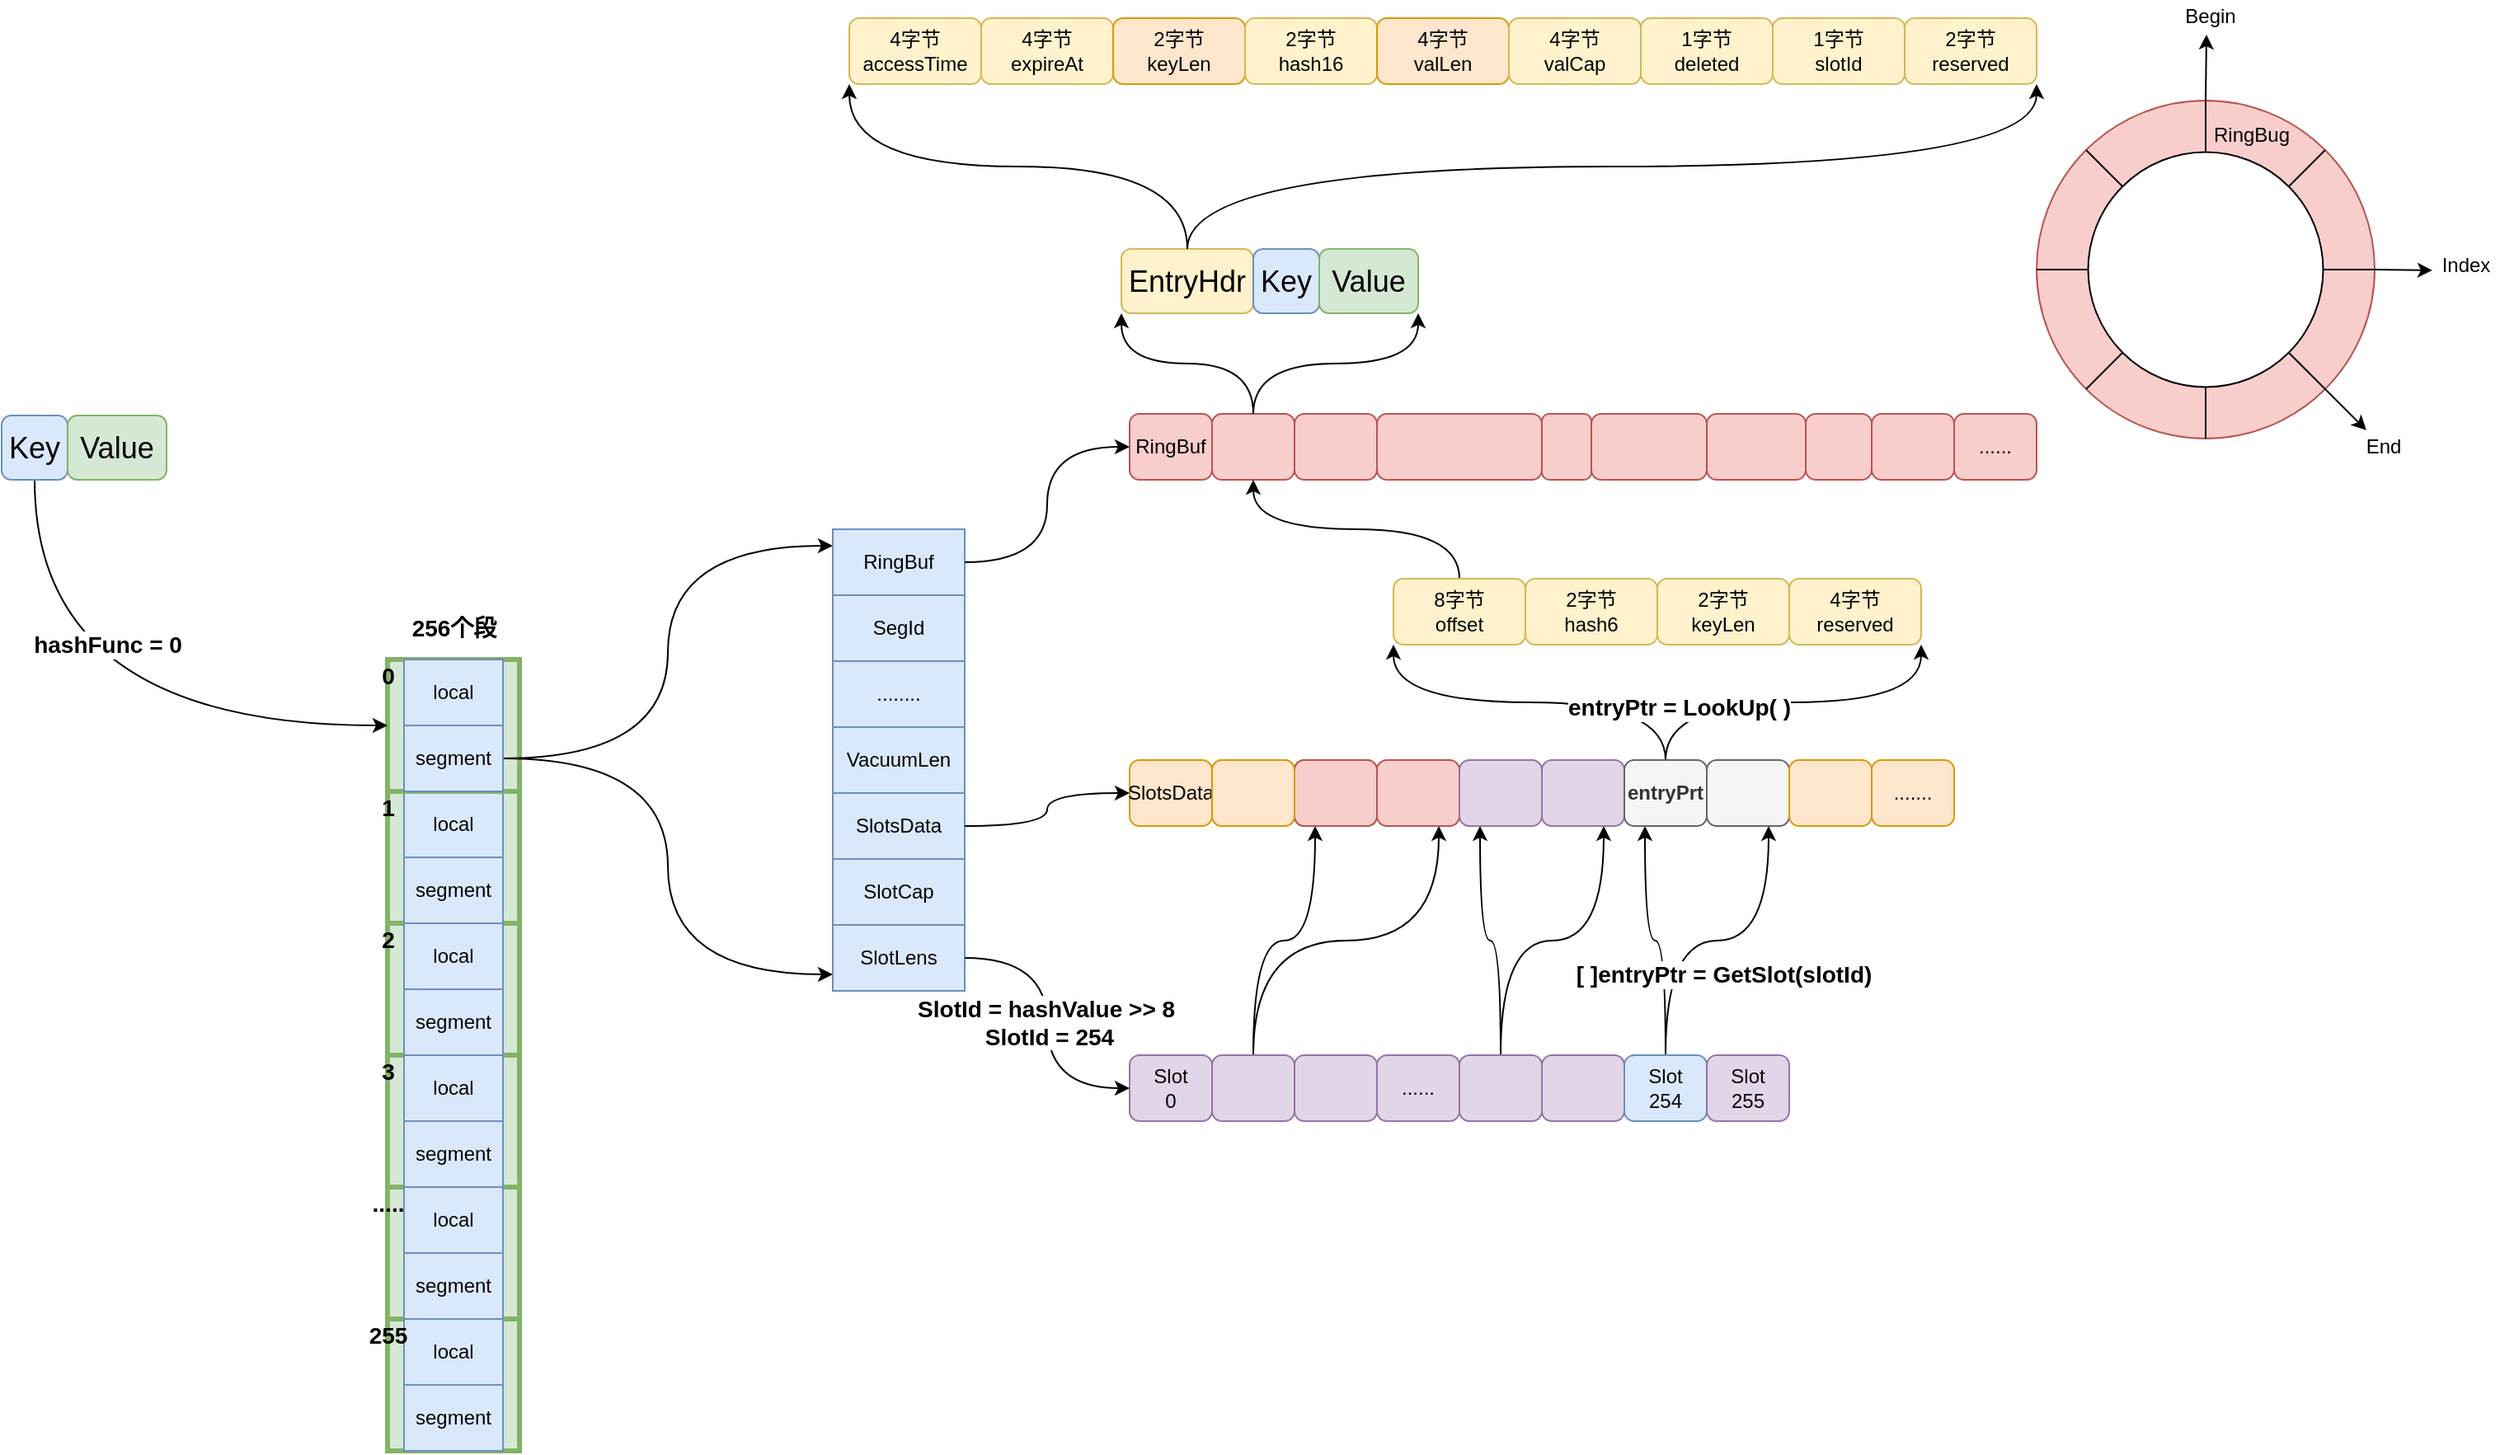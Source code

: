 <mxfile version="12.9.3" type="device" pages="3"><diagram id="f8zTZtIyy3X4nfBi4ISw" name="数据结构"><mxGraphModel dx="2193" dy="1419" grid="1" gridSize="10" guides="1" tooltips="1" connect="1" arrows="1" fold="1" page="1" pageScale="1" pageWidth="1169" pageHeight="827" math="0" shadow="0"><root><mxCell id="0"/><mxCell id="1" parent="0"/><mxCell id="u34AM6QhLp4OrTtiVjI_-28" value="" style="rounded=0;whiteSpace=wrap;html=1;fillColor=#d5e8d4;strokeColor=#82b366;strokeWidth=3;" parent="1" vertex="1"><mxGeometry x="-450" y="599" width="80" height="80" as="geometry"/></mxCell><mxCell id="u34AM6QhLp4OrTtiVjI_-27" value="" style="rounded=0;whiteSpace=wrap;html=1;fillColor=#d5e8d4;strokeColor=#82b366;strokeWidth=3;" parent="1" vertex="1"><mxGeometry x="-450" y="519" width="80" height="80" as="geometry"/></mxCell><mxCell id="u34AM6QhLp4OrTtiVjI_-26" value="" style="rounded=0;whiteSpace=wrap;html=1;fillColor=#d5e8d4;strokeColor=#82b366;strokeWidth=3;" parent="1" vertex="1"><mxGeometry x="-450" y="439" width="80" height="80" as="geometry"/></mxCell><mxCell id="u34AM6QhLp4OrTtiVjI_-25" value="" style="rounded=0;whiteSpace=wrap;html=1;fillColor=#d5e8d4;strokeColor=#82b366;strokeWidth=3;" parent="1" vertex="1"><mxGeometry x="-450" y="359" width="80" height="80" as="geometry"/></mxCell><mxCell id="u34AM6QhLp4OrTtiVjI_-24" value="" style="rounded=0;whiteSpace=wrap;html=1;fillColor=#d5e8d4;strokeColor=#82b366;strokeWidth=3;" parent="1" vertex="1"><mxGeometry x="-450" y="279" width="80" height="80" as="geometry"/></mxCell><mxCell id="u34AM6QhLp4OrTtiVjI_-10" value="&lt;span style=&quot;white-space: normal&quot;&gt;local&lt;/span&gt;" style="rounded=0;whiteSpace=wrap;html=1;fillColor=#dae8fc;strokeColor=#6c8ebf;" parent="1" vertex="1"><mxGeometry x="-440" y="279" width="60" height="40" as="geometry"/></mxCell><mxCell id="u34AM6QhLp4OrTtiVjI_-11" value="&lt;span style=&quot;white-space: normal&quot;&gt;segment&lt;/span&gt;" style="rounded=0;whiteSpace=wrap;html=1;fillColor=#dae8fc;strokeColor=#6c8ebf;" parent="1" vertex="1"><mxGeometry x="-440" y="319" width="60" height="40" as="geometry"/></mxCell><mxCell id="u34AM6QhLp4OrTtiVjI_-12" value="&lt;span style=&quot;white-space: normal&quot;&gt;local&lt;/span&gt;" style="rounded=0;whiteSpace=wrap;html=1;fillColor=#dae8fc;strokeColor=#6c8ebf;" parent="1" vertex="1"><mxGeometry x="-440" y="359" width="60" height="40" as="geometry"/></mxCell><mxCell id="u34AM6QhLp4OrTtiVjI_-13" value="&lt;span style=&quot;white-space: normal&quot;&gt;segment&lt;/span&gt;" style="rounded=0;whiteSpace=wrap;html=1;fillColor=#dae8fc;strokeColor=#6c8ebf;" parent="1" vertex="1"><mxGeometry x="-440" y="399" width="60" height="40" as="geometry"/></mxCell><mxCell id="u34AM6QhLp4OrTtiVjI_-14" value="&lt;span style=&quot;white-space: normal&quot;&gt;local&lt;/span&gt;" style="rounded=0;whiteSpace=wrap;html=1;fillColor=#dae8fc;strokeColor=#6c8ebf;" parent="1" vertex="1"><mxGeometry x="-440" y="439" width="60" height="40" as="geometry"/></mxCell><mxCell id="u34AM6QhLp4OrTtiVjI_-15" value="&lt;span style=&quot;white-space: normal&quot;&gt;segment&lt;/span&gt;" style="rounded=0;whiteSpace=wrap;html=1;fillColor=#dae8fc;strokeColor=#6c8ebf;" parent="1" vertex="1"><mxGeometry x="-440" y="479" width="60" height="40" as="geometry"/></mxCell><mxCell id="u34AM6QhLp4OrTtiVjI_-16" value="&lt;span style=&quot;white-space: normal&quot;&gt;local&lt;/span&gt;" style="rounded=0;whiteSpace=wrap;html=1;fillColor=#dae8fc;strokeColor=#6c8ebf;" parent="1" vertex="1"><mxGeometry x="-440" y="519" width="60" height="40" as="geometry"/></mxCell><mxCell id="u34AM6QhLp4OrTtiVjI_-17" value="&lt;span style=&quot;white-space: normal&quot;&gt;segment&lt;/span&gt;" style="rounded=0;whiteSpace=wrap;html=1;fillColor=#dae8fc;strokeColor=#6c8ebf;" parent="1" vertex="1"><mxGeometry x="-440" y="559" width="60" height="40" as="geometry"/></mxCell><mxCell id="u34AM6QhLp4OrTtiVjI_-18" value="&lt;span style=&quot;white-space: normal&quot;&gt;local&lt;/span&gt;" style="rounded=0;whiteSpace=wrap;html=1;fillColor=#dae8fc;strokeColor=#6c8ebf;" parent="1" vertex="1"><mxGeometry x="-440" y="599" width="60" height="40" as="geometry"/></mxCell><mxCell id="u34AM6QhLp4OrTtiVjI_-19" value="&lt;span style=&quot;white-space: normal&quot;&gt;segment&lt;/span&gt;" style="rounded=0;whiteSpace=wrap;html=1;fillColor=#dae8fc;strokeColor=#6c8ebf;" parent="1" vertex="1"><mxGeometry x="-440" y="639" width="60" height="40" as="geometry"/></mxCell><mxCell id="u34AM6QhLp4OrTtiVjI_-23" value="" style="rounded=0;whiteSpace=wrap;html=1;fillColor=#d5e8d4;strokeColor=#82b366;strokeWidth=3;" parent="1" vertex="1"><mxGeometry x="-450" y="199" width="80" height="80" as="geometry"/></mxCell><mxCell id="u34AM6QhLp4OrTtiVjI_-1" value="local" style="rounded=0;whiteSpace=wrap;html=1;fillColor=#dae8fc;strokeColor=#6c8ebf;" parent="1" vertex="1"><mxGeometry x="-440" y="199" width="60" height="40" as="geometry"/></mxCell><mxCell id="ZnzQp4jzLczkKK5bBupv-14" style="edgeStyle=orthogonalEdgeStyle;curved=1;rounded=0;orthogonalLoop=1;jettySize=auto;html=1;exitX=1;exitY=0.5;exitDx=0;exitDy=0;entryX=0;entryY=0.25;entryDx=0;entryDy=0;" parent="1" source="u34AM6QhLp4OrTtiVjI_-2" target="ZnzQp4jzLczkKK5bBupv-1" edge="1"><mxGeometry relative="1" as="geometry"/></mxCell><mxCell id="ZnzQp4jzLczkKK5bBupv-15" style="edgeStyle=orthogonalEdgeStyle;curved=1;rounded=0;orthogonalLoop=1;jettySize=auto;html=1;exitX=1;exitY=0.5;exitDx=0;exitDy=0;entryX=0;entryY=0.75;entryDx=0;entryDy=0;" parent="1" source="u34AM6QhLp4OrTtiVjI_-2" target="ZnzQp4jzLczkKK5bBupv-11" edge="1"><mxGeometry relative="1" as="geometry"/></mxCell><mxCell id="u34AM6QhLp4OrTtiVjI_-2" value="segment" style="rounded=0;whiteSpace=wrap;html=1;fillColor=#dae8fc;strokeColor=#6c8ebf;" parent="1" vertex="1"><mxGeometry x="-440" y="239" width="60" height="40" as="geometry"/></mxCell><mxCell id="u34AM6QhLp4OrTtiVjI_-20" value="local" style="rounded=0;whiteSpace=wrap;html=1;fillColor=#dae8fc;strokeColor=#6c8ebf;" parent="1" vertex="1"><mxGeometry x="-440" y="199" width="60" height="40" as="geometry"/></mxCell><mxCell id="u34AM6QhLp4OrTtiVjI_-21" value="local" style="rounded=0;whiteSpace=wrap;html=1;fillColor=#dae8fc;strokeColor=#6c8ebf;" parent="1" vertex="1"><mxGeometry x="-440" y="199" width="60" height="40" as="geometry"/></mxCell><mxCell id="jh3YEzD0YJPcb1TXvzSE-1" value="&lt;font style=&quot;font-size: 14px&quot;&gt;&lt;b&gt;256个段&lt;/b&gt;&lt;/font&gt;" style="text;html=1;align=center;verticalAlign=middle;resizable=0;points=[];autosize=1;" parent="1" vertex="1"><mxGeometry x="-445" y="170" width="70" height="20" as="geometry"/></mxCell><mxCell id="tIxck_MOBnbju_dARr8Y-5" value="" style="group" parent="1" vertex="1" connectable="0"><mxGeometry x="-5" y="-50" width="180" height="39" as="geometry"/></mxCell><mxCell id="tIxck_MOBnbju_dARr8Y-1" value="&lt;font style=&quot;font-size: 18px&quot;&gt;EntryHdr&lt;/font&gt;" style="rounded=1;whiteSpace=wrap;html=1;fillColor=#fff2cc;strokeColor=#d6b656;" parent="tIxck_MOBnbju_dARr8Y-5" vertex="1"><mxGeometry width="80" height="39" as="geometry"/></mxCell><mxCell id="tIxck_MOBnbju_dARr8Y-2" value="&lt;font style=&quot;font-size: 18px&quot;&gt;Key&lt;/font&gt;" style="rounded=1;whiteSpace=wrap;html=1;fillColor=#dae8fc;strokeColor=#6c8ebf;" parent="tIxck_MOBnbju_dARr8Y-5" vertex="1"><mxGeometry x="80" width="40" height="39" as="geometry"/></mxCell><mxCell id="tIxck_MOBnbju_dARr8Y-3" value="&lt;font style=&quot;font-size: 18px&quot;&gt;Value&lt;/font&gt;" style="rounded=1;whiteSpace=wrap;html=1;fillColor=#d5e8d4;strokeColor=#82b366;" parent="tIxck_MOBnbju_dARr8Y-5" vertex="1"><mxGeometry x="120" width="60" height="39" as="geometry"/></mxCell><mxCell id="tIxck_MOBnbju_dARr8Y-19" value="" style="group" parent="1" vertex="1" connectable="0"><mxGeometry y="50" width="410" height="40" as="geometry"/></mxCell><mxCell id="tIxck_MOBnbju_dARr8Y-6" value="RingBuf" style="rounded=1;whiteSpace=wrap;html=1;fillColor=#f8cecc;strokeColor=#b85450;" parent="tIxck_MOBnbju_dARr8Y-19" vertex="1"><mxGeometry width="50" height="40" as="geometry"/></mxCell><mxCell id="tIxck_MOBnbju_dARr8Y-12" value="&lt;span style=&quot;color: rgba(0 , 0 , 0 , 0) ; font-family: monospace ; font-size: 0px&quot;&gt;%3CmxGraphModel%3E%3Croot%3E%3CmxCell%20id%3D%220%22%2F%3E%3CmxCell%20id%3D%221%22%20parent%3D%220%22%2F%3E%3CmxCell%20id%3D%222%22%20value%3D%22%22%20style%3D%22rounded%3D1%3BwhiteSpace%3Dwrap%3Bhtml%3D1%3BfillColor%3D%23f8cecc%3BstrokeColor%3D%23b85450%3B%22%20vertex%3D%221%22%20parent%3D%221%22%3E%3CmxGeometry%20x%3D%2230%22%20y%3D%22180%22%20width%3D%2250%22%20height%3D%2240%22%20as%3D%22geometry%22%2F%3E%3C%2FmxCell%3E%3CmxCell%20id%3D%223%22%20value%3D%22%22%20style%3D%22rounded%3D1%3BwhiteSpace%3Dwrap%3Bhtml%3D1%3BfillColor%3D%23f8cecc%3BstrokeColor%3D%23b85450%3B%22%20vertex%3D%221%22%20parent%3D%221%22%3E%3CmxGeometry%20x%3D%2280%22%20y%3D%22180%22%20width%3D%2250%22%20height%3D%2240%22%20as%3D%22geometry%22%2F%3E%3C%2FmxCell%3E%3CmxCell%20id%3D%224%22%20value%3D%22%22%20style%3D%22rounded%3D1%3BwhiteSpace%3Dwrap%3Bhtml%3D1%3BfillColor%3D%23f8cecc%3BstrokeColor%3D%23b85450%3B%22%20vertex%3D%221%22%20parent%3D%221%22%3E%3CmxGeometry%20x%3D%22130%22%20y%3D%22180%22%20width%3D%2250%22%20height%3D%2240%22%20as%3D%22geometry%22%2F%3E%3C%2FmxCell%3E%3CmxCell%20id%3D%225%22%20value%3D%22%22%20style%3D%22rounded%3D1%3BwhiteSpace%3Dwrap%3Bhtml%3D1%3BfillColor%3D%23f8cecc%3BstrokeColor%3D%23b85450%3B%22%20vertex%3D%221%22%20parent%3D%221%22%3E%3CmxGeometry%20x%3D%22180%22%20y%3D%22180%22%20width%3D%2250%22%20height%3D%2240%22%20as%3D%22geometry%22%2F%3E%3C%2FmxCell%3E%3C%2Froot%3E%3C%2FmxGraphModel%3E&lt;/span&gt;&lt;span style=&quot;color: rgba(0 , 0 , 0 , 0) ; font-family: monospace ; font-size: 0px ; white-space: nowrap&quot;&gt;%3CmxGraphModel%3E%3Croot%3E%3CmxCell%20id%3D%220%22%2F%3E%3CmxCell%20id%3D%221%22%20parent%3D%220%22%2F%3E%3CmxCell%20id%3D%222%22%20value%3D%22%22%20style%3D%22rounded%3D1%3BwhiteSpace%3Dwrap%3Bhtml%3D1%3BfillColor%3D%23f8cecc%3BstrokeColor%3D%23b85450%3B%22%20vertex%3D%221%22%20parent%3D%221%22%3E%3CmxGeometry%20x%3D%2230%22%20y%3D%22180%22%20width%3D%2250%22%20height%3D%2240%22%20as%3D%22geometry%22%2F%3E%3C%2FmxCell%3E%3CmxCell%20id%3D%223%22%20value%3D%22%22%20style%3D%22rounded%3D1%3BwhiteSpace%3Dwrap%3Bhtml%3D1%3BfillColor%3D%23f8cecc%3BstrokeColor%3D%23b85450%3B%22%20vertex%3D%221%22%20parent%3D%221%22%3E%3CmxGeometry%20x%3D%2280%22%20y%3D%22180%22%20width%3D%2250%22%20height%3D%2240%22%20as%3D%22geometry%22%2F%3E%3C%2FmxCell%3E%3CmxCell%20id%3D%224%22%20value%3D%22%22%20style%3D%22rounded%3D1%3BwhiteSpace%3Dwrap%3Bhtml%3D1%3BfillColor%3D%23f8cecc%3BstrokeColor%3D%23b85450%3B%22%20vertex%3D%221%22%20parent%3D%221%22%3E%3CmxGeometry%20x%3D%22130%22%20y%3D%22180%22%20width%3D%2250%22%20height%3D%2240%22%20as%3D%22geometry%22%2F%3E%3C%2FmxCell%3E%3CmxCell%20id%3D%225%22%20value%3D%22%22%20style%3D%22rounded%3D1%3BwhiteSpace%3Dwrap%3Bhtml%3D1%3BfillColor%3D%23f8cecc%3BstrokeColor%3D%23b85450%3B%22%20vertex%3D%221%22%20parent%3D%221%22%3E%3CmxGeometry%20x%3D%22180%22%20y%3D%22180%22%20width%3D%2250%22%20height%3D%2240%22%20as%3D%22geometry%22%2F%3E%3C%2FmxCell%3E%3C%2Froot%3E%3C%2FmxGraphModel%3E&lt;/span&gt;" style="rounded=1;whiteSpace=wrap;html=1;fillColor=#f8cecc;strokeColor=#b85450;" parent="tIxck_MOBnbju_dARr8Y-19" vertex="1"><mxGeometry x="50" width="50" height="40" as="geometry"/></mxCell><mxCell id="tIxck_MOBnbju_dARr8Y-13" value="" style="rounded=1;whiteSpace=wrap;html=1;fillColor=#f8cecc;strokeColor=#b85450;" parent="tIxck_MOBnbju_dARr8Y-19" vertex="1"><mxGeometry x="100" width="50" height="40" as="geometry"/></mxCell><mxCell id="tIxck_MOBnbju_dARr8Y-14" value="" style="rounded=1;whiteSpace=wrap;html=1;fillColor=#f8cecc;strokeColor=#b85450;" parent="tIxck_MOBnbju_dARr8Y-19" vertex="1"><mxGeometry x="150" width="100" height="40" as="geometry"/></mxCell><mxCell id="tIxck_MOBnbju_dARr8Y-16" value="" style="rounded=1;whiteSpace=wrap;html=1;fillColor=#f8cecc;strokeColor=#b85450;" parent="tIxck_MOBnbju_dARr8Y-19" vertex="1"><mxGeometry x="250" width="30" height="40" as="geometry"/></mxCell><mxCell id="tIxck_MOBnbju_dARr8Y-17" value="" style="rounded=1;whiteSpace=wrap;html=1;fillColor=#f8cecc;strokeColor=#b85450;" parent="tIxck_MOBnbju_dARr8Y-19" vertex="1"><mxGeometry x="280" width="70" height="40" as="geometry"/></mxCell><mxCell id="tIxck_MOBnbju_dARr8Y-18" value="" style="rounded=1;whiteSpace=wrap;html=1;fillColor=#f8cecc;strokeColor=#b85450;" parent="tIxck_MOBnbju_dARr8Y-19" vertex="1"><mxGeometry x="350" width="60" height="40" as="geometry"/></mxCell><mxCell id="tIxck_MOBnbju_dARr8Y-20" style="edgeStyle=orthogonalEdgeStyle;rounded=0;orthogonalLoop=1;jettySize=auto;html=1;exitX=0.5;exitY=0;exitDx=0;exitDy=0;entryX=1;entryY=1;entryDx=0;entryDy=0;curved=1;" parent="1" source="tIxck_MOBnbju_dARr8Y-12" target="tIxck_MOBnbju_dARr8Y-3" edge="1"><mxGeometry relative="1" as="geometry"/></mxCell><mxCell id="tIxck_MOBnbju_dARr8Y-21" style="edgeStyle=orthogonalEdgeStyle;curved=1;rounded=0;orthogonalLoop=1;jettySize=auto;html=1;exitX=0.5;exitY=0;exitDx=0;exitDy=0;entryX=0;entryY=1;entryDx=0;entryDy=0;" parent="1" source="tIxck_MOBnbju_dARr8Y-12" target="tIxck_MOBnbju_dARr8Y-1" edge="1"><mxGeometry relative="1" as="geometry"/></mxCell><mxCell id="WcYiHUCx79Fzkae4EGVL-1" value="Slot&lt;br&gt;0" style="rounded=1;whiteSpace=wrap;html=1;fillColor=#e1d5e7;strokeColor=#9673a6;" parent="1" vertex="1"><mxGeometry y="439" width="50" height="40" as="geometry"/></mxCell><mxCell id="5V6A70rYB-QjBvib7SjM-4" style="edgeStyle=orthogonalEdgeStyle;rounded=0;orthogonalLoop=1;jettySize=auto;html=1;exitX=0.5;exitY=0;exitDx=0;exitDy=0;entryX=0.25;entryY=1;entryDx=0;entryDy=0;curved=1;" parent="1" source="WcYiHUCx79Fzkae4EGVL-2" target="5V6A70rYB-QjBvib7SjM-2" edge="1"><mxGeometry relative="1" as="geometry"/></mxCell><mxCell id="5V6A70rYB-QjBvib7SjM-7" style="edgeStyle=orthogonalEdgeStyle;curved=1;rounded=0;orthogonalLoop=1;jettySize=auto;html=1;exitX=0.5;exitY=0;exitDx=0;exitDy=0;entryX=0.75;entryY=1;entryDx=0;entryDy=0;" parent="1" source="WcYiHUCx79Fzkae4EGVL-2" target="HQF_mT3lYVFTMS3UvuOP-4" edge="1"><mxGeometry relative="1" as="geometry"/></mxCell><mxCell id="WcYiHUCx79Fzkae4EGVL-2" value="" style="rounded=1;whiteSpace=wrap;html=1;fillColor=#e1d5e7;strokeColor=#9673a6;" parent="1" vertex="1"><mxGeometry x="50" y="439" width="50" height="40" as="geometry"/></mxCell><mxCell id="WcYiHUCx79Fzkae4EGVL-3" value="" style="rounded=1;whiteSpace=wrap;html=1;fillColor=#e1d5e7;strokeColor=#9673a6;" parent="1" vertex="1"><mxGeometry x="100" y="439" width="50" height="40" as="geometry"/></mxCell><mxCell id="WcYiHUCx79Fzkae4EGVL-4" value="......" style="rounded=1;whiteSpace=wrap;html=1;fillColor=#e1d5e7;strokeColor=#9673a6;" parent="1" vertex="1"><mxGeometry x="150" y="439" width="50" height="40" as="geometry"/></mxCell><mxCell id="5V6A70rYB-QjBvib7SjM-8" style="edgeStyle=orthogonalEdgeStyle;curved=1;rounded=0;orthogonalLoop=1;jettySize=auto;html=1;exitX=0.5;exitY=0;exitDx=0;exitDy=0;entryX=0.25;entryY=1;entryDx=0;entryDy=0;" parent="1" source="WcYiHUCx79Fzkae4EGVL-5" target="HQF_mT3lYVFTMS3UvuOP-5" edge="1"><mxGeometry relative="1" as="geometry"/></mxCell><mxCell id="5V6A70rYB-QjBvib7SjM-9" style="edgeStyle=orthogonalEdgeStyle;curved=1;rounded=0;orthogonalLoop=1;jettySize=auto;html=1;exitX=0.5;exitY=0;exitDx=0;exitDy=0;entryX=0.75;entryY=1;entryDx=0;entryDy=0;" parent="1" source="WcYiHUCx79Fzkae4EGVL-5" target="HQF_mT3lYVFTMS3UvuOP-6" edge="1"><mxGeometry relative="1" as="geometry"/></mxCell><mxCell id="WcYiHUCx79Fzkae4EGVL-5" value="" style="rounded=1;whiteSpace=wrap;html=1;fillColor=#e1d5e7;strokeColor=#9673a6;" parent="1" vertex="1"><mxGeometry x="200" y="439" width="50" height="40" as="geometry"/></mxCell><mxCell id="WcYiHUCx79Fzkae4EGVL-6" value="" style="rounded=1;whiteSpace=wrap;html=1;fillColor=#e1d5e7;strokeColor=#9673a6;" parent="1" vertex="1"><mxGeometry x="250" y="439" width="50" height="40" as="geometry"/></mxCell><mxCell id="5V6A70rYB-QjBvib7SjM-10" style="edgeStyle=orthogonalEdgeStyle;curved=1;rounded=0;orthogonalLoop=1;jettySize=auto;html=1;exitX=0.5;exitY=0;exitDx=0;exitDy=0;entryX=0.25;entryY=1;entryDx=0;entryDy=0;" parent="1" source="WcYiHUCx79Fzkae4EGVL-7" target="HQF_mT3lYVFTMS3UvuOP-7" edge="1"><mxGeometry relative="1" as="geometry"/></mxCell><mxCell id="5V6A70rYB-QjBvib7SjM-11" style="edgeStyle=orthogonalEdgeStyle;curved=1;rounded=0;orthogonalLoop=1;jettySize=auto;html=1;exitX=0.5;exitY=0;exitDx=0;exitDy=0;entryX=0.75;entryY=1;entryDx=0;entryDy=0;" parent="1" source="WcYiHUCx79Fzkae4EGVL-7" target="HQF_mT3lYVFTMS3UvuOP-8" edge="1"><mxGeometry relative="1" as="geometry"/></mxCell><mxCell id="qFa-8R8VZIlhuf-bYjJc-19" value="&lt;b&gt;&lt;font style=&quot;font-size: 14px&quot;&gt;[ ]entryPtr =&amp;nbsp;&lt;/font&gt;&lt;/b&gt;&lt;b&gt;&lt;font style=&quot;font-size: 14px&quot;&gt;GetSlot(slotId)&lt;/font&gt;&lt;/b&gt;" style="text;html=1;align=center;verticalAlign=middle;resizable=0;points=[];labelBackgroundColor=#ffffff;" vertex="1" connectable="0" parent="5V6A70rYB-QjBvib7SjM-11"><mxGeometry x="-0.535" y="-2" relative="1" as="geometry"><mxPoint x="33" y="-2" as="offset"/></mxGeometry></mxCell><mxCell id="WcYiHUCx79Fzkae4EGVL-7" value="Slot&lt;br&gt;254" style="rounded=1;whiteSpace=wrap;html=1;fillColor=#dae8fc;strokeColor=#6c8ebf;" parent="1" vertex="1"><mxGeometry x="300" y="439" width="50" height="40" as="geometry"/></mxCell><mxCell id="WcYiHUCx79Fzkae4EGVL-8" value="Slot&lt;br&gt;255" style="rounded=1;whiteSpace=wrap;html=1;fillColor=#e1d5e7;strokeColor=#9673a6;" parent="1" vertex="1"><mxGeometry x="350" y="439" width="50" height="40" as="geometry"/></mxCell><mxCell id="HQF_mT3lYVFTMS3UvuOP-1" value="SlotsData" style="rounded=1;whiteSpace=wrap;html=1;fillColor=#ffe6cc;strokeColor=#d79b00;" parent="1" vertex="1"><mxGeometry y="260" width="50" height="40" as="geometry"/></mxCell><mxCell id="HQF_mT3lYVFTMS3UvuOP-2" value="" style="rounded=1;whiteSpace=wrap;html=1;fillColor=#ffe6cc;strokeColor=#d79b00;" parent="1" vertex="1"><mxGeometry x="50" y="260" width="50" height="40" as="geometry"/></mxCell><mxCell id="HQF_mT3lYVFTMS3UvuOP-3" value="" style="rounded=1;whiteSpace=wrap;html=1;fillColor=#ffe6cc;strokeColor=#d79b00;" parent="1" vertex="1"><mxGeometry x="100" y="260" width="50" height="40" as="geometry"/></mxCell><mxCell id="HQF_mT3lYVFTMS3UvuOP-4" value="" style="rounded=1;whiteSpace=wrap;html=1;fillColor=#f8cecc;strokeColor=#b85450;" parent="1" vertex="1"><mxGeometry x="150" y="260" width="50" height="40" as="geometry"/></mxCell><mxCell id="HQF_mT3lYVFTMS3UvuOP-5" value="" style="rounded=1;whiteSpace=wrap;html=1;fillColor=#e1d5e7;strokeColor=#9673a6;" parent="1" vertex="1"><mxGeometry x="200" y="260" width="50" height="40" as="geometry"/></mxCell><mxCell id="HQF_mT3lYVFTMS3UvuOP-6" value="" style="rounded=1;whiteSpace=wrap;html=1;fillColor=#e1d5e7;strokeColor=#9673a6;" parent="1" vertex="1"><mxGeometry x="250" y="260" width="50" height="40" as="geometry"/></mxCell><mxCell id="5V6A70rYB-QjBvib7SjM-16" style="edgeStyle=orthogonalEdgeStyle;curved=1;rounded=0;orthogonalLoop=1;jettySize=auto;html=1;exitX=0.5;exitY=0;exitDx=0;exitDy=0;entryX=1;entryY=1;entryDx=0;entryDy=0;" parent="1" source="HQF_mT3lYVFTMS3UvuOP-7" target="5V6A70rYB-QjBvib7SjM-15" edge="1"><mxGeometry relative="1" as="geometry"/></mxCell><mxCell id="5V6A70rYB-QjBvib7SjM-17" style="edgeStyle=orthogonalEdgeStyle;curved=1;rounded=0;orthogonalLoop=1;jettySize=auto;html=1;exitX=0.5;exitY=0;exitDx=0;exitDy=0;entryX=0;entryY=1;entryDx=0;entryDy=0;" parent="1" source="HQF_mT3lYVFTMS3UvuOP-7" target="5V6A70rYB-QjBvib7SjM-12" edge="1"><mxGeometry relative="1" as="geometry"/></mxCell><mxCell id="HQF_mT3lYVFTMS3UvuOP-7" value="&lt;b&gt;entryPrt&lt;/b&gt;" style="rounded=1;whiteSpace=wrap;html=1;fillColor=#f5f5f5;strokeColor=#666666;fontColor=#333333;" parent="1" vertex="1"><mxGeometry x="300" y="260" width="50" height="40" as="geometry"/></mxCell><mxCell id="HQF_mT3lYVFTMS3UvuOP-8" value="" style="rounded=1;whiteSpace=wrap;html=1;fillColor=#f5f5f5;strokeColor=#666666;fontColor=#333333;" parent="1" vertex="1"><mxGeometry x="350" y="260" width="50" height="40" as="geometry"/></mxCell><mxCell id="HQF_mT3lYVFTMS3UvuOP-9" value="" style="rounded=1;whiteSpace=wrap;html=1;fillColor=#ffe6cc;strokeColor=#d79b00;" parent="1" vertex="1"><mxGeometry x="400" y="260" width="50" height="40" as="geometry"/></mxCell><mxCell id="HQF_mT3lYVFTMS3UvuOP-10" value="......." style="rounded=1;whiteSpace=wrap;html=1;fillColor=#ffe6cc;strokeColor=#d79b00;" parent="1" vertex="1"><mxGeometry x="450" y="260" width="50" height="40" as="geometry"/></mxCell><mxCell id="JFfvHVcjmFUZ5Ef5ul6t-34" value="&lt;font style=&quot;font-size: 12px&quot;&gt;4字节&lt;br&gt;accessTime&lt;br&gt;&lt;/font&gt;" style="rounded=1;whiteSpace=wrap;html=1;fillColor=#fff2cc;strokeColor=#d6b656;" parent="1" vertex="1"><mxGeometry x="-170" y="-190" width="80" height="40" as="geometry"/></mxCell><mxCell id="T2T4ACLY1x1q2J74nxyk-2" value="&lt;font style=&quot;font-size: 12px&quot;&gt;4字节&lt;br&gt;expireAt&lt;br&gt;&lt;/font&gt;" style="rounded=1;whiteSpace=wrap;html=1;fillColor=#fff2cc;strokeColor=#d6b656;" parent="1" vertex="1"><mxGeometry x="-90" y="-190" width="80" height="40" as="geometry"/></mxCell><mxCell id="T2T4ACLY1x1q2J74nxyk-3" value="&lt;font style=&quot;font-size: 12px;&quot;&gt;&lt;span style=&quot;font-size: 12px;&quot;&gt;2字节&lt;/span&gt;&lt;br style=&quot;font-size: 12px;&quot;&gt;&lt;span style=&quot;font-size: 12px;&quot;&gt;keyLen&lt;/span&gt;&lt;br style=&quot;font-size: 12px;&quot;&gt;&lt;/font&gt;" style="rounded=1;whiteSpace=wrap;html=1;fillColor=#ffe6cc;strokeColor=#d79b00;fontSize=12;" parent="1" vertex="1"><mxGeometry x="-10" y="-190" width="80" height="40" as="geometry"/></mxCell><mxCell id="T2T4ACLY1x1q2J74nxyk-4" value="&lt;font style=&quot;font-size: 12px;&quot;&gt;&lt;span style=&quot;font-size: 12px;&quot;&gt;2字节&lt;/span&gt;&lt;br style=&quot;font-size: 12px;&quot;&gt;&lt;span style=&quot;font-size: 12px;&quot;&gt;hash16&lt;/span&gt;&lt;br style=&quot;font-size: 12px;&quot;&gt;&lt;/font&gt;" style="rounded=1;whiteSpace=wrap;html=1;fillColor=#fff2cc;strokeColor=#d6b656;fontSize=12;" parent="1" vertex="1"><mxGeometry x="70" y="-190" width="80" height="40" as="geometry"/></mxCell><mxCell id="T2T4ACLY1x1q2J74nxyk-5" value="&lt;font style=&quot;font-size: 12px;&quot;&gt;&lt;span style=&quot;font-size: 12px;&quot;&gt;4字节&lt;/span&gt;&lt;br style=&quot;font-size: 12px;&quot;&gt;&lt;span style=&quot;font-size: 12px;&quot;&gt;valLen&lt;/span&gt;&lt;br style=&quot;font-size: 12px;&quot;&gt;&lt;/font&gt;" style="rounded=1;whiteSpace=wrap;html=1;fillColor=#ffe6cc;strokeColor=#d79b00;fontSize=12;" parent="1" vertex="1"><mxGeometry x="150" y="-190" width="80" height="40" as="geometry"/></mxCell><mxCell id="T2T4ACLY1x1q2J74nxyk-6" value="&lt;font style=&quot;font-size: 12px;&quot;&gt;&lt;span style=&quot;font-size: 12px;&quot;&gt;4字节&lt;/span&gt;&lt;br style=&quot;font-size: 12px;&quot;&gt;&lt;span style=&quot;font-size: 12px;&quot;&gt;valCap&lt;/span&gt;&lt;br style=&quot;font-size: 12px;&quot;&gt;&lt;/font&gt;" style="rounded=1;whiteSpace=wrap;html=1;fillColor=#fff2cc;strokeColor=#d6b656;fontSize=12;" parent="1" vertex="1"><mxGeometry x="230" y="-190" width="80" height="40" as="geometry"/></mxCell><mxCell id="T2T4ACLY1x1q2J74nxyk-7" value="&lt;font style=&quot;font-size: 12px;&quot;&gt;&lt;span style=&quot;font-size: 12px;&quot;&gt;1字节&lt;/span&gt;&lt;br style=&quot;font-size: 12px;&quot;&gt;&lt;span style=&quot;font-size: 12px;&quot;&gt;deleted&lt;/span&gt;&lt;br style=&quot;font-size: 12px;&quot;&gt;&lt;/font&gt;" style="rounded=1;whiteSpace=wrap;html=1;fillColor=#fff2cc;strokeColor=#d6b656;fontSize=12;" parent="1" vertex="1"><mxGeometry x="310" y="-190" width="80" height="40" as="geometry"/></mxCell><mxCell id="T2T4ACLY1x1q2J74nxyk-8" value="&lt;font style=&quot;font-size: 12px;&quot;&gt;&lt;span style=&quot;font-size: 12px;&quot;&gt;1字节&lt;/span&gt;&lt;br style=&quot;font-size: 12px;&quot;&gt;&lt;span style=&quot;font-size: 12px;&quot;&gt;slotId&lt;/span&gt;&lt;br style=&quot;font-size: 12px;&quot;&gt;&lt;/font&gt;" style="rounded=1;whiteSpace=wrap;html=1;fillColor=#fff2cc;strokeColor=#d6b656;fontSize=12;" parent="1" vertex="1"><mxGeometry x="390" y="-190" width="80" height="40" as="geometry"/></mxCell><mxCell id="T2T4ACLY1x1q2J74nxyk-9" value="&lt;font style=&quot;font-size: 12px;&quot;&gt;&lt;span style=&quot;font-size: 12px;&quot;&gt;2字节&lt;/span&gt;&lt;br style=&quot;font-size: 12px;&quot;&gt;&lt;span style=&quot;font-size: 12px;&quot;&gt;reserved&lt;/span&gt;&lt;br style=&quot;font-size: 12px;&quot;&gt;&lt;/font&gt;" style="rounded=1;whiteSpace=wrap;html=1;fillColor=#fff2cc;strokeColor=#d6b656;fontSize=12;" parent="1" vertex="1"><mxGeometry x="470" y="-190" width="80" height="40" as="geometry"/></mxCell><mxCell id="T2T4ACLY1x1q2J74nxyk-10" style="edgeStyle=orthogonalEdgeStyle;curved=1;rounded=0;orthogonalLoop=1;jettySize=auto;html=1;exitX=0.5;exitY=0;exitDx=0;exitDy=0;entryX=1;entryY=1;entryDx=0;entryDy=0;fontSize=12;" parent="1" source="tIxck_MOBnbju_dARr8Y-1" target="T2T4ACLY1x1q2J74nxyk-9" edge="1"><mxGeometry relative="1" as="geometry"/></mxCell><mxCell id="T2T4ACLY1x1q2J74nxyk-11" style="edgeStyle=orthogonalEdgeStyle;curved=1;rounded=0;orthogonalLoop=1;jettySize=auto;html=1;exitX=0.5;exitY=0;exitDx=0;exitDy=0;entryX=0;entryY=1;entryDx=0;entryDy=0;fontSize=12;" parent="1" source="tIxck_MOBnbju_dARr8Y-1" target="JFfvHVcjmFUZ5Ef5ul6t-34" edge="1"><mxGeometry relative="1" as="geometry"/></mxCell><mxCell id="ZnzQp4jzLczkKK5bBupv-12" value="" style="group" parent="1" vertex="1" connectable="0"><mxGeometry x="-180" y="120" width="80" height="280" as="geometry"/></mxCell><mxCell id="ZnzQp4jzLczkKK5bBupv-1" value="&lt;span style=&quot;white-space: normal&quot;&gt;RingBuf&lt;/span&gt;" style="rounded=0;whiteSpace=wrap;html=1;fillColor=#dae8fc;strokeColor=#6c8ebf;" parent="ZnzQp4jzLczkKK5bBupv-12" vertex="1"><mxGeometry width="80" height="40" as="geometry"/></mxCell><mxCell id="ZnzQp4jzLczkKK5bBupv-2" value="&lt;span style=&quot;white-space: normal&quot;&gt;SegId&lt;/span&gt;" style="rounded=0;whiteSpace=wrap;html=1;fillColor=#dae8fc;strokeColor=#6c8ebf;" parent="ZnzQp4jzLczkKK5bBupv-12" vertex="1"><mxGeometry y="40" width="80" height="40" as="geometry"/></mxCell><mxCell id="ZnzQp4jzLczkKK5bBupv-7" value="........" style="rounded=0;whiteSpace=wrap;html=1;fillColor=#dae8fc;strokeColor=#6c8ebf;" parent="ZnzQp4jzLczkKK5bBupv-12" vertex="1"><mxGeometry y="80" width="80" height="40" as="geometry"/></mxCell><mxCell id="ZnzQp4jzLczkKK5bBupv-8" value="&lt;span style=&quot;white-space: normal&quot;&gt;VacuumLen&lt;/span&gt;" style="rounded=0;whiteSpace=wrap;html=1;fillColor=#dae8fc;strokeColor=#6c8ebf;" parent="ZnzQp4jzLczkKK5bBupv-12" vertex="1"><mxGeometry y="120" width="80" height="40" as="geometry"/></mxCell><mxCell id="ZnzQp4jzLczkKK5bBupv-9" value="&lt;span&gt;SlotsData&lt;/span&gt;" style="rounded=0;whiteSpace=wrap;html=1;fillColor=#dae8fc;strokeColor=#6c8ebf;" parent="ZnzQp4jzLczkKK5bBupv-12" vertex="1"><mxGeometry y="160" width="80" height="40" as="geometry"/></mxCell><mxCell id="ZnzQp4jzLczkKK5bBupv-10" value="&lt;span style=&quot;white-space: normal&quot;&gt;SlotCap&lt;/span&gt;" style="rounded=0;whiteSpace=wrap;html=1;fillColor=#dae8fc;strokeColor=#6c8ebf;" parent="ZnzQp4jzLczkKK5bBupv-12" vertex="1"><mxGeometry y="200" width="80" height="40" as="geometry"/></mxCell><mxCell id="ZnzQp4jzLczkKK5bBupv-11" value="SlotLens&lt;span&gt;&lt;br&gt;&lt;/span&gt;" style="rounded=0;whiteSpace=wrap;html=1;fillColor=#dae8fc;strokeColor=#6c8ebf;" parent="ZnzQp4jzLczkKK5bBupv-12" vertex="1"><mxGeometry y="240" width="80" height="40" as="geometry"/></mxCell><mxCell id="ZnzQp4jzLczkKK5bBupv-17" style="edgeStyle=orthogonalEdgeStyle;curved=1;rounded=0;orthogonalLoop=1;jettySize=auto;html=1;exitX=1;exitY=0.5;exitDx=0;exitDy=0;entryX=0;entryY=0.5;entryDx=0;entryDy=0;" parent="1" source="ZnzQp4jzLczkKK5bBupv-11" target="WcYiHUCx79Fzkae4EGVL-1" edge="1"><mxGeometry relative="1" as="geometry"/></mxCell><mxCell id="qFa-8R8VZIlhuf-bYjJc-10" value="&lt;b&gt;&lt;font style=&quot;font-size: 14px&quot;&gt;SlotId = hashValue &amp;gt;&amp;gt; 8&amp;nbsp;&lt;br&gt;SlotId = 254&lt;br&gt;&lt;/font&gt;&lt;/b&gt;" style="text;html=1;align=center;verticalAlign=middle;resizable=0;points=[];labelBackgroundColor=#ffffff;" vertex="1" connectable="0" parent="ZnzQp4jzLczkKK5bBupv-17"><mxGeometry x="-0.448" y="-23" relative="1" as="geometry"><mxPoint x="1" y="16" as="offset"/></mxGeometry></mxCell><mxCell id="ZnzQp4jzLczkKK5bBupv-18" style="edgeStyle=orthogonalEdgeStyle;curved=1;rounded=0;orthogonalLoop=1;jettySize=auto;html=1;exitX=1;exitY=0.5;exitDx=0;exitDy=0;entryX=0;entryY=0.5;entryDx=0;entryDy=0;" parent="1" source="ZnzQp4jzLczkKK5bBupv-9" target="HQF_mT3lYVFTMS3UvuOP-1" edge="1"><mxGeometry relative="1" as="geometry"/></mxCell><mxCell id="ZnzQp4jzLczkKK5bBupv-19" value="" style="rounded=1;whiteSpace=wrap;html=1;fillColor=#f8cecc;strokeColor=#b85450;" parent="1" vertex="1"><mxGeometry x="410" y="50" width="40" height="40" as="geometry"/></mxCell><mxCell id="ZnzQp4jzLczkKK5bBupv-20" value="" style="rounded=1;whiteSpace=wrap;html=1;fillColor=#f8cecc;strokeColor=#b85450;" parent="1" vertex="1"><mxGeometry x="450" y="50" width="50" height="40" as="geometry"/></mxCell><mxCell id="ZnzQp4jzLczkKK5bBupv-21" value="&lt;span&gt;......&lt;/span&gt;" style="rounded=1;whiteSpace=wrap;html=1;fillColor=#f8cecc;strokeColor=#b85450;" parent="1" vertex="1"><mxGeometry x="500" y="50" width="50" height="40" as="geometry"/></mxCell><mxCell id="5V6A70rYB-QjBvib7SjM-1" value="" style="rounded=1;whiteSpace=wrap;html=1;fillColor=#ffe6cc;strokeColor=#d79b00;" parent="1" vertex="1"><mxGeometry x="100" y="260" width="50" height="40" as="geometry"/></mxCell><mxCell id="5V6A70rYB-QjBvib7SjM-2" value="" style="rounded=1;whiteSpace=wrap;html=1;fillColor=#f8cecc;strokeColor=#b85450;" parent="1" vertex="1"><mxGeometry x="100" y="260" width="50" height="40" as="geometry"/></mxCell><mxCell id="5V6A70rYB-QjBvib7SjM-3" value="" style="rounded=1;whiteSpace=wrap;html=1;fillColor=#ffe6cc;strokeColor=#d79b00;" parent="1" vertex="1"><mxGeometry x="50" y="260" width="50" height="40" as="geometry"/></mxCell><mxCell id="5V6A70rYB-QjBvib7SjM-20" style="edgeStyle=orthogonalEdgeStyle;curved=1;rounded=0;orthogonalLoop=1;jettySize=auto;html=1;exitX=0.5;exitY=0;exitDx=0;exitDy=0;entryX=0.5;entryY=1;entryDx=0;entryDy=0;" parent="1" source="5V6A70rYB-QjBvib7SjM-12" target="tIxck_MOBnbju_dARr8Y-12" edge="1"><mxGeometry relative="1" as="geometry"/></mxCell><mxCell id="5V6A70rYB-QjBvib7SjM-12" value="&lt;font style=&quot;font-size: 12px&quot;&gt;8字节&lt;br&gt;offset&lt;br&gt;&lt;/font&gt;" style="rounded=1;whiteSpace=wrap;html=1;fillColor=#fff2cc;strokeColor=#d6b656;" parent="1" vertex="1"><mxGeometry x="160" y="150" width="80" height="40" as="geometry"/></mxCell><mxCell id="5V6A70rYB-QjBvib7SjM-13" value="&lt;font style=&quot;font-size: 12px&quot;&gt;2字节&lt;br&gt;hash6&lt;br&gt;&lt;/font&gt;" style="rounded=1;whiteSpace=wrap;html=1;fillColor=#fff2cc;strokeColor=#d6b656;" parent="1" vertex="1"><mxGeometry x="240" y="150" width="80" height="40" as="geometry"/></mxCell><mxCell id="5V6A70rYB-QjBvib7SjM-14" value="&lt;font style=&quot;font-size: 12px;&quot;&gt;&lt;span style=&quot;font-size: 12px;&quot;&gt;2字节&lt;/span&gt;&lt;br style=&quot;font-size: 12px;&quot;&gt;&lt;span style=&quot;font-size: 12px;&quot;&gt;keyLen&lt;/span&gt;&lt;br style=&quot;font-size: 12px;&quot;&gt;&lt;/font&gt;" style="rounded=1;whiteSpace=wrap;html=1;fillColor=#fff2cc;strokeColor=#d6b656;fontSize=12;" parent="1" vertex="1"><mxGeometry x="320" y="150" width="80" height="40" as="geometry"/></mxCell><mxCell id="5V6A70rYB-QjBvib7SjM-15" value="&lt;font style=&quot;font-size: 12px&quot;&gt;&lt;span style=&quot;font-size: 12px&quot;&gt;4字节&lt;/span&gt;&lt;br style=&quot;font-size: 12px&quot;&gt;reserved&lt;br style=&quot;font-size: 12px&quot;&gt;&lt;/font&gt;" style="rounded=1;whiteSpace=wrap;html=1;fillColor=#fff2cc;strokeColor=#d6b656;fontSize=12;" parent="1" vertex="1"><mxGeometry x="400" y="150" width="80" height="40" as="geometry"/></mxCell><mxCell id="5V6A70rYB-QjBvib7SjM-18" style="edgeStyle=orthogonalEdgeStyle;curved=1;rounded=0;orthogonalLoop=1;jettySize=auto;html=1;exitX=1;exitY=0.5;exitDx=0;exitDy=0;entryX=0;entryY=0.5;entryDx=0;entryDy=0;" parent="1" source="ZnzQp4jzLczkKK5bBupv-1" target="tIxck_MOBnbju_dARr8Y-6" edge="1"><mxGeometry relative="1" as="geometry"/></mxCell><mxCell id="5V6A70rYB-QjBvib7SjM-42" value="" style="group" parent="1" vertex="1" connectable="0"><mxGeometry x="550" y="-140" width="205" height="205" as="geometry"/></mxCell><mxCell id="5V6A70rYB-QjBvib7SjM-31" value="" style="ellipse;whiteSpace=wrap;html=1;aspect=fixed;fillColor=#f8cecc;strokeColor=#b85450;" parent="5V6A70rYB-QjBvib7SjM-42" vertex="1"><mxGeometry width="205" height="205" as="geometry"/></mxCell><mxCell id="5V6A70rYB-QjBvib7SjM-33" style="edgeStyle=none;rounded=0;orthogonalLoop=1;jettySize=auto;html=1;exitX=0.5;exitY=0;exitDx=0;exitDy=0;entryX=0.5;entryY=0;entryDx=0;entryDy=0;endArrow=none;endFill=0;" parent="5V6A70rYB-QjBvib7SjM-42" source="5V6A70rYB-QjBvib7SjM-32" target="5V6A70rYB-QjBvib7SjM-31" edge="1"><mxGeometry relative="1" as="geometry"/></mxCell><mxCell id="5V6A70rYB-QjBvib7SjM-35" style="edgeStyle=none;rounded=0;orthogonalLoop=1;jettySize=auto;html=1;exitX=1;exitY=0;exitDx=0;exitDy=0;entryX=1;entryY=0;entryDx=0;entryDy=0;endArrow=none;endFill=0;" parent="5V6A70rYB-QjBvib7SjM-42" source="5V6A70rYB-QjBvib7SjM-32" target="5V6A70rYB-QjBvib7SjM-31" edge="1"><mxGeometry relative="1" as="geometry"/></mxCell><mxCell id="5V6A70rYB-QjBvib7SjM-36" style="edgeStyle=none;rounded=0;orthogonalLoop=1;jettySize=auto;html=1;exitX=1;exitY=0.5;exitDx=0;exitDy=0;entryX=1;entryY=0.5;entryDx=0;entryDy=0;endArrow=none;endFill=0;" parent="5V6A70rYB-QjBvib7SjM-42" source="5V6A70rYB-QjBvib7SjM-32" target="5V6A70rYB-QjBvib7SjM-31" edge="1"><mxGeometry relative="1" as="geometry"/></mxCell><mxCell id="5V6A70rYB-QjBvib7SjM-37" style="edgeStyle=none;rounded=0;orthogonalLoop=1;jettySize=auto;html=1;exitX=1;exitY=1;exitDx=0;exitDy=0;entryX=1;entryY=1;entryDx=0;entryDy=0;endArrow=none;endFill=0;" parent="5V6A70rYB-QjBvib7SjM-42" source="5V6A70rYB-QjBvib7SjM-32" target="5V6A70rYB-QjBvib7SjM-31" edge="1"><mxGeometry relative="1" as="geometry"/></mxCell><mxCell id="5V6A70rYB-QjBvib7SjM-38" style="edgeStyle=none;rounded=0;orthogonalLoop=1;jettySize=auto;html=1;exitX=0.5;exitY=1;exitDx=0;exitDy=0;entryX=0.5;entryY=1;entryDx=0;entryDy=0;endArrow=none;endFill=0;" parent="5V6A70rYB-QjBvib7SjM-42" source="5V6A70rYB-QjBvib7SjM-32" target="5V6A70rYB-QjBvib7SjM-31" edge="1"><mxGeometry relative="1" as="geometry"/></mxCell><mxCell id="5V6A70rYB-QjBvib7SjM-39" style="edgeStyle=none;rounded=0;orthogonalLoop=1;jettySize=auto;html=1;exitX=0;exitY=1;exitDx=0;exitDy=0;entryX=0;entryY=1;entryDx=0;entryDy=0;endArrow=none;endFill=0;" parent="5V6A70rYB-QjBvib7SjM-42" source="5V6A70rYB-QjBvib7SjM-32" target="5V6A70rYB-QjBvib7SjM-31" edge="1"><mxGeometry relative="1" as="geometry"/></mxCell><mxCell id="5V6A70rYB-QjBvib7SjM-40" style="edgeStyle=none;rounded=0;orthogonalLoop=1;jettySize=auto;html=1;exitX=0;exitY=0.5;exitDx=0;exitDy=0;endArrow=none;endFill=0;" parent="5V6A70rYB-QjBvib7SjM-42" source="5V6A70rYB-QjBvib7SjM-32" target="5V6A70rYB-QjBvib7SjM-31" edge="1"><mxGeometry relative="1" as="geometry"/></mxCell><mxCell id="5V6A70rYB-QjBvib7SjM-41" style="edgeStyle=none;rounded=0;orthogonalLoop=1;jettySize=auto;html=1;exitX=0;exitY=0;exitDx=0;exitDy=0;entryX=0;entryY=0;entryDx=0;entryDy=0;endArrow=none;endFill=0;" parent="5V6A70rYB-QjBvib7SjM-42" source="5V6A70rYB-QjBvib7SjM-32" target="5V6A70rYB-QjBvib7SjM-31" edge="1"><mxGeometry relative="1" as="geometry"/></mxCell><mxCell id="5V6A70rYB-QjBvib7SjM-32" value="" style="ellipse;whiteSpace=wrap;html=1;aspect=fixed;" parent="5V6A70rYB-QjBvib7SjM-42" vertex="1"><mxGeometry x="31.25" y="31.25" width="142.5" height="142.5" as="geometry"/></mxCell><mxCell id="5V6A70rYB-QjBvib7SjM-51" value="RingBug" style="text;html=1;align=center;verticalAlign=middle;resizable=0;points=[];autosize=1;" parent="5V6A70rYB-QjBvib7SjM-42" vertex="1"><mxGeometry x="100" y="11.25" width="60" height="20" as="geometry"/></mxCell><mxCell id="5V6A70rYB-QjBvib7SjM-43" style="edgeStyle=none;rounded=0;orthogonalLoop=1;jettySize=auto;html=1;exitX=0.5;exitY=0;exitDx=0;exitDy=0;endArrow=classic;endFill=1;" parent="1" source="5V6A70rYB-QjBvib7SjM-31" edge="1"><mxGeometry relative="1" as="geometry"><mxPoint x="653" y="-180" as="targetPoint"/></mxGeometry></mxCell><mxCell id="5V6A70rYB-QjBvib7SjM-44" value="Begin" style="text;html=1;align=center;verticalAlign=middle;resizable=0;points=[];autosize=1;" parent="1" vertex="1"><mxGeometry x="630" y="-201" width="50" height="20" as="geometry"/></mxCell><mxCell id="5V6A70rYB-QjBvib7SjM-45" style="edgeStyle=none;rounded=0;orthogonalLoop=1;jettySize=auto;html=1;exitX=1;exitY=1;exitDx=0;exitDy=0;endArrow=classic;endFill=1;" parent="1" source="5V6A70rYB-QjBvib7SjM-31" edge="1"><mxGeometry relative="1" as="geometry"><mxPoint x="750" y="60" as="targetPoint"/></mxGeometry></mxCell><mxCell id="5V6A70rYB-QjBvib7SjM-46" value="End" style="text;html=1;align=center;verticalAlign=middle;resizable=0;points=[];autosize=1;" parent="1" vertex="1"><mxGeometry x="740" y="60" width="40" height="20" as="geometry"/></mxCell><mxCell id="5V6A70rYB-QjBvib7SjM-47" style="edgeStyle=none;rounded=0;orthogonalLoop=1;jettySize=auto;html=1;exitX=1;exitY=0.5;exitDx=0;exitDy=0;endArrow=classic;endFill=1;" parent="1" source="5V6A70rYB-QjBvib7SjM-31" edge="1"><mxGeometry relative="1" as="geometry"><mxPoint x="790" y="-37" as="targetPoint"/></mxGeometry></mxCell><mxCell id="5V6A70rYB-QjBvib7SjM-48" value="Index" style="text;html=1;align=center;verticalAlign=middle;resizable=0;points=[];autosize=1;" parent="1" vertex="1"><mxGeometry x="790" y="-50" width="40" height="20" as="geometry"/></mxCell><mxCell id="qFa-8R8VZIlhuf-bYjJc-4" style="edgeStyle=orthogonalEdgeStyle;rounded=0;orthogonalLoop=1;jettySize=auto;html=1;exitX=0.5;exitY=1;exitDx=0;exitDy=0;entryX=0;entryY=0.5;entryDx=0;entryDy=0;curved=1;" edge="1" parent="1" source="qFa-8R8VZIlhuf-bYjJc-1" target="u34AM6QhLp4OrTtiVjI_-23"><mxGeometry relative="1" as="geometry"/></mxCell><mxCell id="qFa-8R8VZIlhuf-bYjJc-5" value="&lt;font style=&quot;font-size: 14px&quot;&gt;&lt;b&gt;hashFunc = 0&lt;/b&gt;&lt;/font&gt;" style="text;html=1;align=center;verticalAlign=middle;resizable=0;points=[];labelBackgroundColor=#ffffff;" vertex="1" connectable="0" parent="qFa-8R8VZIlhuf-bYjJc-4"><mxGeometry x="-0.426" y="45" relative="1" as="geometry"><mxPoint x="-1" y="-4" as="offset"/></mxGeometry></mxCell><mxCell id="qFa-8R8VZIlhuf-bYjJc-1" value="&lt;font style=&quot;font-size: 18px&quot;&gt;Key&lt;/font&gt;" style="rounded=1;whiteSpace=wrap;html=1;fillColor=#dae8fc;strokeColor=#6c8ebf;" vertex="1" parent="1"><mxGeometry x="-684" y="51" width="40" height="39" as="geometry"/></mxCell><mxCell id="qFa-8R8VZIlhuf-bYjJc-2" value="&lt;font style=&quot;font-size: 18px&quot;&gt;Value&lt;/font&gt;" style="rounded=1;whiteSpace=wrap;html=1;fillColor=#d5e8d4;strokeColor=#82b366;" vertex="1" parent="1"><mxGeometry x="-644" y="51" width="60" height="39" as="geometry"/></mxCell><mxCell id="qFa-8R8VZIlhuf-bYjJc-13" value="&lt;b&gt;&lt;font style=&quot;font-size: 14px&quot;&gt;0&lt;/font&gt;&lt;/b&gt;" style="text;html=1;align=center;verticalAlign=middle;resizable=0;points=[];autosize=1;" vertex="1" parent="1"><mxGeometry x="-460" y="199" width="20" height="20" as="geometry"/></mxCell><mxCell id="qFa-8R8VZIlhuf-bYjJc-14" value="&lt;b&gt;&lt;font style=&quot;font-size: 14px&quot;&gt;1&lt;/font&gt;&lt;/b&gt;" style="text;html=1;align=center;verticalAlign=middle;resizable=0;points=[];autosize=1;" vertex="1" parent="1"><mxGeometry x="-460" y="279" width="20" height="20" as="geometry"/></mxCell><mxCell id="qFa-8R8VZIlhuf-bYjJc-15" value="&lt;b&gt;&lt;font style=&quot;font-size: 14px&quot;&gt;2&lt;/font&gt;&lt;/b&gt;" style="text;html=1;align=center;verticalAlign=middle;resizable=0;points=[];autosize=1;" vertex="1" parent="1"><mxGeometry x="-460" y="359" width="20" height="20" as="geometry"/></mxCell><mxCell id="qFa-8R8VZIlhuf-bYjJc-16" value="&lt;b&gt;&lt;font style=&quot;font-size: 14px&quot;&gt;3&lt;/font&gt;&lt;/b&gt;" style="text;html=1;align=center;verticalAlign=middle;resizable=0;points=[];autosize=1;" vertex="1" parent="1"><mxGeometry x="-460" y="439" width="20" height="20" as="geometry"/></mxCell><mxCell id="qFa-8R8VZIlhuf-bYjJc-17" value="&lt;b&gt;&lt;font style=&quot;font-size: 14px&quot;&gt;.....&lt;/font&gt;&lt;/b&gt;" style="text;html=1;align=center;verticalAlign=middle;resizable=0;points=[];autosize=1;" vertex="1" parent="1"><mxGeometry x="-465" y="519" width="30" height="20" as="geometry"/></mxCell><mxCell id="qFa-8R8VZIlhuf-bYjJc-18" value="&lt;b&gt;&lt;font style=&quot;font-size: 14px&quot;&gt;255&lt;/font&gt;&lt;/b&gt;" style="text;html=1;align=center;verticalAlign=middle;resizable=0;points=[];autosize=1;" vertex="1" parent="1"><mxGeometry x="-470" y="599" width="40" height="20" as="geometry"/></mxCell><mxCell id="qFa-8R8VZIlhuf-bYjJc-20" value="&lt;b&gt;&lt;font style=&quot;font-size: 14px&quot;&gt;entryPtr = L&lt;/font&gt;&lt;/b&gt;&lt;b&gt;&lt;font style=&quot;font-size: 14px&quot;&gt;ookUp( )&lt;/font&gt;&lt;/b&gt;" style="text;html=1;align=center;verticalAlign=middle;resizable=0;points=[];labelBackgroundColor=#ffffff;" vertex="1" connectable="0" parent="1"><mxGeometry x="300" y="230" as="geometry"><mxPoint x="33" y="-2" as="offset"/></mxGeometry></mxCell></root></mxGraphModel></diagram><diagram id="Rd7fIjVp1OugtrHUstmS" name="Set流程"><mxGraphModel dx="946" dy="626" grid="1" gridSize="10" guides="1" tooltips="1" connect="1" arrows="1" fold="1" page="1" pageScale="1" pageWidth="3300" pageHeight="4681" math="0" shadow="0"><root><mxCell id="U5EqNv9QmNdmyrdLeceD-0"/><mxCell id="U5EqNv9QmNdmyrdLeceD-1" parent="U5EqNv9QmNdmyrdLeceD-0"/><mxCell id="wRxRtjUPZd2atUR8sen6-0" style="edgeStyle=orthogonalEdgeStyle;curved=1;rounded=0;orthogonalLoop=1;jettySize=auto;html=1;exitX=0;exitY=0.5;exitDx=0;exitDy=0;entryX=0.5;entryY=0;entryDx=0;entryDy=0;" parent="U5EqNv9QmNdmyrdLeceD-1" source="wRxRtjUPZd2atUR8sen6-3" target="wRxRtjUPZd2atUR8sen6-37" edge="1"><mxGeometry relative="1" as="geometry"/></mxCell><mxCell id="wRxRtjUPZd2atUR8sen6-1" value="&lt;font style=&quot;font-size: 24px&quot;&gt;1&lt;/font&gt;" style="text;html=1;align=center;verticalAlign=middle;resizable=0;points=[];labelBackgroundColor=#ffffff;" parent="wRxRtjUPZd2atUR8sen6-0" vertex="1" connectable="0"><mxGeometry x="-0.101" y="7" relative="1" as="geometry"><mxPoint as="offset"/></mxGeometry></mxCell><mxCell id="wRxRtjUPZd2atUR8sen6-2" style="edgeStyle=orthogonalEdgeStyle;rounded=0;orthogonalLoop=1;jettySize=auto;html=1;exitX=0;exitY=0.5;exitDx=0;exitDy=0;entryX=0;entryY=0.5;entryDx=0;entryDy=0;curved=1;" parent="U5EqNv9QmNdmyrdLeceD-1" source="wRxRtjUPZd2atUR8sen6-3" target="wRxRtjUPZd2atUR8sen6-40" edge="1"><mxGeometry relative="1" as="geometry"><Array as="points"><mxPoint x="480" y="950"/><mxPoint x="480" y="1243"/></Array></mxGeometry></mxCell><mxCell id="wRxRtjUPZd2atUR8sen6-3" value="&lt;font style=&quot;font-size: 18px&quot;&gt;Key&lt;/font&gt;" style="rounded=1;whiteSpace=wrap;html=1;fillColor=#dae8fc;strokeColor=#6c8ebf;" parent="U5EqNv9QmNdmyrdLeceD-1" vertex="1"><mxGeometry x="540" y="920" width="120" height="60" as="geometry"/></mxCell><mxCell id="wRxRtjUPZd2atUR8sen6-4" value="&lt;font style=&quot;font-size: 24px&quot;&gt;0&lt;/font&gt;" style="rounded=0;whiteSpace=wrap;html=1;fillColor=#dae8fc;strokeColor=#6c8ebf;" parent="U5EqNv9QmNdmyrdLeceD-1" vertex="1"><mxGeometry x="278.94" y="1383" width="60" height="70" as="geometry"/></mxCell><mxCell id="wRxRtjUPZd2atUR8sen6-5" value="&lt;font style=&quot;font-size: 24px&quot;&gt;1&lt;/font&gt;" style="rounded=0;whiteSpace=wrap;html=1;fillColor=#dae8fc;strokeColor=#6c8ebf;" parent="U5EqNv9QmNdmyrdLeceD-1" vertex="1"><mxGeometry x="278.94" y="1453" width="60" height="70" as="geometry"/></mxCell><mxCell id="wRxRtjUPZd2atUR8sen6-6" value="&lt;font style=&quot;font-size: 24px&quot;&gt;2&lt;/font&gt;" style="rounded=0;whiteSpace=wrap;html=1;fillColor=#dae8fc;strokeColor=#6c8ebf;" parent="U5EqNv9QmNdmyrdLeceD-1" vertex="1"><mxGeometry x="278.94" y="1523" width="60" height="70" as="geometry"/></mxCell><mxCell id="wRxRtjUPZd2atUR8sen6-7" style="edgeStyle=orthogonalEdgeStyle;curved=1;rounded=0;orthogonalLoop=1;jettySize=auto;html=1;exitX=1;exitY=0.5;exitDx=0;exitDy=0;entryX=0;entryY=0.5;entryDx=0;entryDy=0;" parent="U5EqNv9QmNdmyrdLeceD-1" source="wRxRtjUPZd2atUR8sen6-8" target="wRxRtjUPZd2atUR8sen6-15" edge="1"><mxGeometry relative="1" as="geometry"><Array as="points"><mxPoint x="338.94" y="1643"/><mxPoint x="363.94" y="1643"/><mxPoint x="363.94" y="1628"/></Array></mxGeometry></mxCell><mxCell id="wRxRtjUPZd2atUR8sen6-8" value="&lt;font style=&quot;font-size: 24px&quot;&gt;3&lt;/font&gt;" style="rounded=0;whiteSpace=wrap;html=1;fillColor=#dae8fc;strokeColor=#000000;gradientColor=none;strokeWidth=2;" parent="U5EqNv9QmNdmyrdLeceD-1" vertex="1"><mxGeometry x="278.94" y="1593" width="60" height="70" as="geometry"/></mxCell><mxCell id="wRxRtjUPZd2atUR8sen6-9" value="&lt;font style=&quot;font-size: 24px&quot;&gt;4&lt;/font&gt;" style="rounded=0;whiteSpace=wrap;html=1;fillColor=#dae8fc;strokeColor=#6c8ebf;" parent="U5EqNv9QmNdmyrdLeceD-1" vertex="1"><mxGeometry x="278.94" y="1663" width="60" height="70" as="geometry"/></mxCell><mxCell id="wRxRtjUPZd2atUR8sen6-10" value="&lt;font style=&quot;font-size: 24px&quot;&gt;5&lt;/font&gt;" style="rounded=0;whiteSpace=wrap;html=1;fillColor=#dae8fc;strokeColor=#6c8ebf;" parent="U5EqNv9QmNdmyrdLeceD-1" vertex="1"><mxGeometry x="278.94" y="1733" width="60" height="70" as="geometry"/></mxCell><mxCell id="wRxRtjUPZd2atUR8sen6-11" style="edgeStyle=orthogonalEdgeStyle;curved=1;rounded=0;orthogonalLoop=1;jettySize=auto;html=1;exitX=1;exitY=0.5;exitDx=0;exitDy=0;entryX=0;entryY=0.5;entryDx=0;entryDy=0;" parent="U5EqNv9QmNdmyrdLeceD-1" source="wRxRtjUPZd2atUR8sen6-12" target="wRxRtjUPZd2atUR8sen6-21" edge="1"><mxGeometry relative="1" as="geometry"><Array as="points"><mxPoint x="358.94" y="1838"/><mxPoint x="358.94" y="1843"/></Array></mxGeometry></mxCell><mxCell id="wRxRtjUPZd2atUR8sen6-12" value="&lt;font style=&quot;font-size: 24px&quot;&gt;6&lt;/font&gt;" style="rounded=0;whiteSpace=wrap;html=1;fillColor=#dae8fc;strokeColor=#6c8ebf;" parent="U5EqNv9QmNdmyrdLeceD-1" vertex="1"><mxGeometry x="278.94" y="1803" width="60" height="70" as="geometry"/></mxCell><mxCell id="wRxRtjUPZd2atUR8sen6-13" value="&lt;font style=&quot;font-size: 24px&quot;&gt;7&lt;/font&gt;" style="rounded=0;whiteSpace=wrap;html=1;fillColor=#dae8fc;strokeColor=#6c8ebf;" parent="U5EqNv9QmNdmyrdLeceD-1" vertex="1"><mxGeometry x="278.94" y="1873" width="60" height="70" as="geometry"/></mxCell><mxCell id="wRxRtjUPZd2atUR8sen6-14" value="" style="group" parent="U5EqNv9QmNdmyrdLeceD-1" vertex="1" connectable="0"><mxGeometry x="388.94" y="1598" width="600" height="60" as="geometry"/></mxCell><mxCell id="wRxRtjUPZd2atUR8sen6-15" value="&lt;font style=&quot;font-size: 18px&quot;&gt;Entry&lt;/font&gt;" style="rounded=1;whiteSpace=wrap;html=1;fillColor=#fff2cc;strokeColor=#d6b656;" parent="wRxRtjUPZd2atUR8sen6-14" vertex="1"><mxGeometry width="120" height="60" as="geometry"/></mxCell><mxCell id="wRxRtjUPZd2atUR8sen6-16" value="&lt;font style=&quot;font-size: 18px&quot;&gt;Entry&lt;/font&gt;" style="rounded=1;whiteSpace=wrap;html=1;fillColor=#fff2cc;strokeColor=#d6b656;" parent="wRxRtjUPZd2atUR8sen6-14" vertex="1"><mxGeometry x="120" width="120" height="60" as="geometry"/></mxCell><mxCell id="wRxRtjUPZd2atUR8sen6-17" value="&lt;font style=&quot;font-size: 18px&quot;&gt;Entry&lt;/font&gt;" style="rounded=1;whiteSpace=wrap;html=1;fillColor=#fff2cc;strokeColor=#d6b656;" parent="wRxRtjUPZd2atUR8sen6-14" vertex="1"><mxGeometry x="240" width="120" height="60" as="geometry"/></mxCell><mxCell id="wRxRtjUPZd2atUR8sen6-18" value="&lt;span style=&quot;font-size: 18px&quot;&gt;Entry&lt;/span&gt;" style="rounded=1;whiteSpace=wrap;html=1;fillColor=#fff2cc;strokeColor=#d6b656;" parent="wRxRtjUPZd2atUR8sen6-14" vertex="1"><mxGeometry x="360" width="120" height="60" as="geometry"/></mxCell><mxCell id="wRxRtjUPZd2atUR8sen6-19" value="&lt;span style=&quot;font-size: 18px&quot;&gt;........&lt;/span&gt;" style="rounded=1;whiteSpace=wrap;html=1;fillColor=#fff2cc;strokeColor=#d6b656;" parent="wRxRtjUPZd2atUR8sen6-14" vertex="1"><mxGeometry x="480" width="120" height="60" as="geometry"/></mxCell><mxCell id="wRxRtjUPZd2atUR8sen6-20" value="" style="group" parent="U5EqNv9QmNdmyrdLeceD-1" vertex="1" connectable="0"><mxGeometry x="388.94" y="1813" width="600" height="60" as="geometry"/></mxCell><mxCell id="wRxRtjUPZd2atUR8sen6-21" value="&lt;font style=&quot;font-size: 18px&quot;&gt;Entry&lt;/font&gt;" style="rounded=1;whiteSpace=wrap;html=1;fillColor=#fff2cc;strokeColor=#d6b656;" parent="wRxRtjUPZd2atUR8sen6-20" vertex="1"><mxGeometry width="120" height="60" as="geometry"/></mxCell><mxCell id="wRxRtjUPZd2atUR8sen6-22" value="&lt;font style=&quot;font-size: 18px&quot;&gt;Entry&lt;/font&gt;" style="rounded=1;whiteSpace=wrap;html=1;fillColor=#fff2cc;strokeColor=#d6b656;" parent="wRxRtjUPZd2atUR8sen6-20" vertex="1"><mxGeometry x="120" width="120" height="60" as="geometry"/></mxCell><mxCell id="wRxRtjUPZd2atUR8sen6-23" value="&lt;font style=&quot;font-size: 18px&quot;&gt;Entry&lt;/font&gt;" style="rounded=1;whiteSpace=wrap;html=1;fillColor=#fff2cc;strokeColor=#d6b656;" parent="wRxRtjUPZd2atUR8sen6-20" vertex="1"><mxGeometry x="240" width="120" height="60" as="geometry"/></mxCell><mxCell id="wRxRtjUPZd2atUR8sen6-24" value="&lt;font style=&quot;font-size: 18px&quot;&gt;Entry&lt;/font&gt;" style="rounded=1;whiteSpace=wrap;html=1;fillColor=#fff2cc;strokeColor=#d6b656;" parent="wRxRtjUPZd2atUR8sen6-20" vertex="1"><mxGeometry x="360" width="120" height="60" as="geometry"/></mxCell><mxCell id="wRxRtjUPZd2atUR8sen6-25" value="&lt;span style=&quot;font-size: 18px&quot;&gt;........&lt;/span&gt;" style="rounded=1;whiteSpace=wrap;html=1;fillColor=#fff2cc;strokeColor=#d6b656;" parent="wRxRtjUPZd2atUR8sen6-20" vertex="1"><mxGeometry x="480" width="120" height="60" as="geometry"/></mxCell><mxCell id="wRxRtjUPZd2atUR8sen6-26" value="&lt;font style=&quot;font-size: 18px&quot;&gt;Shard容量必须为2^n&lt;/font&gt;" style="text;html=1;align=center;verticalAlign=middle;resizable=0;points=[];autosize=1;strokeColor=none;" parent="U5EqNv9QmNdmyrdLeceD-1" vertex="1"><mxGeometry x="228.94" y="1353" width="180" height="20" as="geometry"/></mxCell><mxCell id="wRxRtjUPZd2atUR8sen6-27" value="&lt;font style=&quot;font-size: 18px&quot;&gt;具体存储数据的切片&lt;/font&gt;" style="text;html=1;align=center;verticalAlign=middle;resizable=0;points=[];autosize=1;strokeColor=none;" parent="U5EqNv9QmNdmyrdLeceD-1" vertex="1"><mxGeometry x="388.94" y="1673" width="180" height="20" as="geometry"/></mxCell><mxCell id="wRxRtjUPZd2atUR8sen6-28" style="edgeStyle=orthogonalEdgeStyle;curved=1;rounded=0;orthogonalLoop=1;jettySize=auto;html=1;exitX=0.5;exitY=1;exitDx=0;exitDy=0;entryX=0.5;entryY=0;entryDx=0;entryDy=0;" parent="U5EqNv9QmNdmyrdLeceD-1" source="wRxRtjUPZd2atUR8sen6-33" target="wRxRtjUPZd2atUR8sen6-40" edge="1"><mxGeometry relative="1" as="geometry"/></mxCell><mxCell id="wRxRtjUPZd2atUR8sen6-29" value="&lt;font style=&quot;font-size: 24px&quot;&gt;4&lt;/font&gt;" style="text;html=1;align=center;verticalAlign=middle;resizable=0;points=[];labelBackgroundColor=#ffffff;" parent="wRxRtjUPZd2atUR8sen6-28" vertex="1" connectable="0"><mxGeometry x="0.24" y="2" relative="1" as="geometry"><mxPoint x="-2" y="35.94" as="offset"/></mxGeometry></mxCell><mxCell id="wRxRtjUPZd2atUR8sen6-30" style="edgeStyle=orthogonalEdgeStyle;curved=1;rounded=0;orthogonalLoop=1;jettySize=auto;html=1;exitX=1;exitY=0.5;exitDx=0;exitDy=0;entryX=0;entryY=0.5;entryDx=0;entryDy=0;" parent="U5EqNv9QmNdmyrdLeceD-1" source="wRxRtjUPZd2atUR8sen6-33" target="wRxRtjUPZd2atUR8sen6-65" edge="1"><mxGeometry relative="1" as="geometry"/></mxCell><mxCell id="wRxRtjUPZd2atUR8sen6-31" style="edgeStyle=orthogonalEdgeStyle;curved=1;rounded=0;orthogonalLoop=1;jettySize=auto;html=1;exitX=1;exitY=0.5;exitDx=0;exitDy=0;entryX=0;entryY=0.5;entryDx=0;entryDy=0;" parent="U5EqNv9QmNdmyrdLeceD-1" source="wRxRtjUPZd2atUR8sen6-33" target="wRxRtjUPZd2atUR8sen6-63" edge="1"><mxGeometry relative="1" as="geometry"/></mxCell><mxCell id="wRxRtjUPZd2atUR8sen6-32" value="&lt;font style=&quot;font-size: 24px&quot;&gt;3&lt;/font&gt;" style="text;html=1;align=center;verticalAlign=middle;resizable=0;points=[];labelBackgroundColor=#ffffff;" parent="wRxRtjUPZd2atUR8sen6-31" vertex="1" connectable="0"><mxGeometry x="-0.57" y="-15" relative="1" as="geometry"><mxPoint x="1.79" y="14.95" as="offset"/></mxGeometry></mxCell><mxCell id="wRxRtjUPZd2atUR8sen6-33" value="&lt;font style=&quot;font-size: 18px&quot;&gt;Entry&lt;/font&gt;" style="rounded=1;whiteSpace=wrap;html=1;fillColor=#fff2cc;strokeColor=#d6b656;" parent="U5EqNv9QmNdmyrdLeceD-1" vertex="1"><mxGeometry x="540" y="980" width="120" height="60" as="geometry"/></mxCell><mxCell id="wRxRtjUPZd2atUR8sen6-34" style="edgeStyle=orthogonalEdgeStyle;curved=1;rounded=0;orthogonalLoop=1;jettySize=auto;html=1;exitX=0.5;exitY=1;exitDx=0;exitDy=0;entryX=0;entryY=0.5;entryDx=0;entryDy=0;" parent="U5EqNv9QmNdmyrdLeceD-1" source="wRxRtjUPZd2atUR8sen6-37" target="wRxRtjUPZd2atUR8sen6-8" edge="1"><mxGeometry relative="1" as="geometry"><Array as="points"><mxPoint x="210" y="1153"/><mxPoint x="210" y="1628"/></Array></mxGeometry></mxCell><mxCell id="wRxRtjUPZd2atUR8sen6-35" value="&lt;font style=&quot;font-size: 24px&quot;&gt;2&lt;/font&gt;" style="text;html=1;align=center;verticalAlign=middle;resizable=0;points=[];labelBackgroundColor=#ffffff;" parent="wRxRtjUPZd2atUR8sen6-34" vertex="1" connectable="0"><mxGeometry x="0.002" y="1" relative="1" as="geometry"><mxPoint as="offset"/></mxGeometry></mxCell><mxCell id="wRxRtjUPZd2atUR8sen6-36" style="edgeStyle=orthogonalEdgeStyle;curved=1;rounded=0;orthogonalLoop=1;jettySize=auto;html=1;exitX=1;exitY=0.75;exitDx=0;exitDy=0;entryX=0;entryY=0.5;entryDx=0;entryDy=0;" parent="U5EqNv9QmNdmyrdLeceD-1" source="wRxRtjUPZd2atUR8sen6-37" target="wRxRtjUPZd2atUR8sen6-40" edge="1"><mxGeometry relative="1" as="geometry"/></mxCell><mxCell id="wRxRtjUPZd2atUR8sen6-37" value="&lt;font style=&quot;font-size: 18px&quot;&gt;haseKey=hash.Sum64(key)&lt;/font&gt;" style="rounded=1;whiteSpace=wrap;html=1;fillColor=#f5f5f5;strokeColor=#666666;fontColor=#333333;" parent="U5EqNv9QmNdmyrdLeceD-1" vertex="1"><mxGeometry x="90" y="1093" width="150" height="60" as="geometry"/></mxCell><mxCell id="wRxRtjUPZd2atUR8sen6-38" style="edgeStyle=orthogonalEdgeStyle;curved=1;rounded=0;orthogonalLoop=1;jettySize=auto;html=1;exitX=1;exitY=0.5;exitDx=0;exitDy=0;entryX=0;entryY=0;entryDx=0;entryDy=0;" parent="U5EqNv9QmNdmyrdLeceD-1" source="wRxRtjUPZd2atUR8sen6-40" target="wRxRtjUPZd2atUR8sen6-57" edge="1"><mxGeometry relative="1" as="geometry"/></mxCell><mxCell id="wRxRtjUPZd2atUR8sen6-39" style="edgeStyle=orthogonalEdgeStyle;curved=1;rounded=0;orthogonalLoop=1;jettySize=auto;html=1;exitX=1;exitY=0.5;exitDx=0;exitDy=0;entryX=0;entryY=1;entryDx=0;entryDy=0;" parent="U5EqNv9QmNdmyrdLeceD-1" source="wRxRtjUPZd2atUR8sen6-40" target="wRxRtjUPZd2atUR8sen6-57" edge="1"><mxGeometry relative="1" as="geometry"><Array as="points"><mxPoint x="700" y="1243"/><mxPoint x="700" y="1293"/><mxPoint x="740" y="1293"/></Array></mxGeometry></mxCell><mxCell id="wRxRtjUPZd2atUR8sen6-40" value="&lt;font style=&quot;font-size: 18px&quot;&gt;w=wrapEntry(....)&lt;/font&gt;" style="rounded=1;whiteSpace=wrap;html=1;fillColor=#f5f5f5;strokeColor=#666666;fontColor=#333333;" parent="U5EqNv9QmNdmyrdLeceD-1" vertex="1"><mxGeometry x="540" y="1213" width="120" height="60" as="geometry"/></mxCell><mxCell id="wRxRtjUPZd2atUR8sen6-41" value="&lt;font style=&quot;font-size: 18px&quot;&gt;Entry&lt;/font&gt;" style="rounded=1;whiteSpace=wrap;html=1;fillColor=#fff2cc;strokeColor=#d6b656;" parent="U5EqNv9QmNdmyrdLeceD-1" vertex="1"><mxGeometry x="988.94" y="1598" width="120" height="60" as="geometry"/></mxCell><mxCell id="wRxRtjUPZd2atUR8sen6-42" value="&lt;font style=&quot;font-size: 24px&quot;&gt;8&lt;/font&gt;" style="edgeStyle=orthogonalEdgeStyle;curved=1;rounded=0;orthogonalLoop=1;jettySize=auto;html=1;exitX=0.5;exitY=1;exitDx=0;exitDy=0;entryX=0.5;entryY=0;entryDx=0;entryDy=0;" parent="U5EqNv9QmNdmyrdLeceD-1" source="wRxRtjUPZd2atUR8sen6-45" target="wRxRtjUPZd2atUR8sen6-47" edge="1"><mxGeometry relative="1" as="geometry"/></mxCell><mxCell id="wRxRtjUPZd2atUR8sen6-43" style="edgeStyle=orthogonalEdgeStyle;curved=1;rounded=0;orthogonalLoop=1;jettySize=auto;html=1;exitX=1;exitY=0.5;exitDx=0;exitDy=0;" parent="U5EqNv9QmNdmyrdLeceD-1" source="wRxRtjUPZd2atUR8sen6-45" target="wRxRtjUPZd2atUR8sen6-71" edge="1"><mxGeometry relative="1" as="geometry"/></mxCell><mxCell id="wRxRtjUPZd2atUR8sen6-44" value="&lt;font style=&quot;font-size: 14px&quot;&gt;添加失败&lt;/font&gt;" style="text;html=1;align=center;verticalAlign=middle;resizable=0;points=[];labelBackgroundColor=#ffffff;" parent="wRxRtjUPZd2atUR8sen6-43" vertex="1" connectable="0"><mxGeometry x="-0.213" y="2" relative="1" as="geometry"><mxPoint x="5" y="2" as="offset"/></mxGeometry></mxCell><mxCell id="wRxRtjUPZd2atUR8sen6-45" value="&lt;font style=&quot;font-size: 18px&quot;&gt;Push(w)&lt;/font&gt;" style="rounded=1;whiteSpace=wrap;html=1;fillColor=#f5f5f5;strokeColor=#666666;fontColor=#333333;" parent="U5EqNv9QmNdmyrdLeceD-1" vertex="1"><mxGeometry x="968.94" y="1373" width="120" height="60" as="geometry"/></mxCell><mxCell id="wRxRtjUPZd2atUR8sen6-46" value="" style="group" parent="U5EqNv9QmNdmyrdLeceD-1" vertex="1" connectable="0"><mxGeometry x="668.94" y="1484" width="720" height="60" as="geometry"/></mxCell><mxCell id="wRxRtjUPZd2atUR8sen6-47" value="" style="rounded=1;whiteSpace=wrap;html=1;" parent="wRxRtjUPZd2atUR8sen6-46" vertex="1"><mxGeometry width="720" height="60" as="geometry"/></mxCell><mxCell id="wRxRtjUPZd2atUR8sen6-48" value="8字节&lt;br&gt;时间戳" style="rounded=1;whiteSpace=wrap;html=1;fillColor=#ffe6cc;strokeColor=#d79b00;" parent="wRxRtjUPZd2atUR8sen6-46" vertex="1"><mxGeometry x="120" width="120" height="60" as="geometry"/></mxCell><mxCell id="wRxRtjUPZd2atUR8sen6-49" value="8字节&lt;br&gt;哈希值" style="rounded=1;whiteSpace=wrap;html=1;fillColor=#ffe6cc;strokeColor=#d79b00;" parent="wRxRtjUPZd2atUR8sen6-46" vertex="1"><mxGeometry x="240" width="120" height="60" as="geometry"/></mxCell><mxCell id="wRxRtjUPZd2atUR8sen6-50" value="2字节&lt;br&gt;keyLen" style="rounded=1;whiteSpace=wrap;html=1;fillColor=#fff2cc;strokeColor=#d6b656;" parent="wRxRtjUPZd2atUR8sen6-46" vertex="1"><mxGeometry x="360" width="120" height="60" as="geometry"/></mxCell><mxCell id="wRxRtjUPZd2atUR8sen6-51" value="keyLen字节&lt;br&gt;key值" style="rounded=1;whiteSpace=wrap;html=1;fillColor=#f8cecc;strokeColor=#b85450;" parent="wRxRtjUPZd2atUR8sen6-46" vertex="1"><mxGeometry x="480" width="120" height="60" as="geometry"/></mxCell><mxCell id="wRxRtjUPZd2atUR8sen6-52" value="m字节&lt;br&gt;value 值" style="rounded=1;whiteSpace=wrap;html=1;fillColor=#f8cecc;strokeColor=#b85450;" parent="wRxRtjUPZd2atUR8sen6-46" vertex="1"><mxGeometry x="600" width="120" height="60" as="geometry"/></mxCell><mxCell id="wRxRtjUPZd2atUR8sen6-53" value="1-5字节&lt;br&gt;总长度" style="rounded=1;whiteSpace=wrap;html=1;fillColor=#d5e8d4;strokeColor=#82b366;" parent="wRxRtjUPZd2atUR8sen6-46" vertex="1"><mxGeometry width="120" height="60" as="geometry"/></mxCell><mxCell id="wRxRtjUPZd2atUR8sen6-54" value="&lt;font style=&quot;font-size: 18px&quot;&gt;Entry&lt;/font&gt;" style="text;html=1;align=center;verticalAlign=middle;resizable=0;points=[];autosize=1;strokeColor=none;" parent="wRxRtjUPZd2atUR8sen6-46" vertex="1"><mxGeometry width="60" height="20" as="geometry"/></mxCell><mxCell id="wRxRtjUPZd2atUR8sen6-55" value="" style="group" parent="U5EqNv9QmNdmyrdLeceD-1" vertex="1" connectable="0"><mxGeometry x="740" y="1213" width="600" height="60" as="geometry"/></mxCell><mxCell id="wRxRtjUPZd2atUR8sen6-56" value="" style="rounded=1;whiteSpace=wrap;html=1;" parent="wRxRtjUPZd2atUR8sen6-55" vertex="1"><mxGeometry width="600" height="60" as="geometry"/></mxCell><mxCell id="wRxRtjUPZd2atUR8sen6-57" value="8字节&lt;br&gt;时间戳" style="rounded=1;whiteSpace=wrap;html=1;fillColor=#ffe6cc;strokeColor=#d79b00;" parent="wRxRtjUPZd2atUR8sen6-55" vertex="1"><mxGeometry width="120" height="60" as="geometry"/></mxCell><mxCell id="wRxRtjUPZd2atUR8sen6-58" value="8字节&lt;br&gt;哈希值" style="rounded=1;whiteSpace=wrap;html=1;fillColor=#ffe6cc;strokeColor=#d79b00;" parent="wRxRtjUPZd2atUR8sen6-55" vertex="1"><mxGeometry x="120" width="120" height="60" as="geometry"/></mxCell><mxCell id="wRxRtjUPZd2atUR8sen6-59" value="2字节&lt;br&gt;keyLen" style="rounded=1;whiteSpace=wrap;html=1;fillColor=#fff2cc;strokeColor=#d6b656;" parent="wRxRtjUPZd2atUR8sen6-55" vertex="1"><mxGeometry x="240" width="120" height="60" as="geometry"/></mxCell><mxCell id="wRxRtjUPZd2atUR8sen6-60" value="keyLen字节&lt;br&gt;key值" style="rounded=1;whiteSpace=wrap;html=1;fillColor=#f8cecc;strokeColor=#b85450;" parent="wRxRtjUPZd2atUR8sen6-55" vertex="1"><mxGeometry x="360" width="120" height="60" as="geometry"/></mxCell><mxCell id="wRxRtjUPZd2atUR8sen6-61" value="m字节&lt;br&gt;value 值" style="rounded=1;whiteSpace=wrap;html=1;fillColor=#f8cecc;strokeColor=#b85450;" parent="wRxRtjUPZd2atUR8sen6-55" vertex="1"><mxGeometry x="480" width="120" height="60" as="geometry"/></mxCell><mxCell id="wRxRtjUPZd2atUR8sen6-62" style="edgeStyle=orthogonalEdgeStyle;curved=1;rounded=0;orthogonalLoop=1;jettySize=auto;html=1;exitX=1;exitY=0.5;exitDx=0;exitDy=0;entryX=0;entryY=0.5;entryDx=0;entryDy=0;" parent="U5EqNv9QmNdmyrdLeceD-1" source="wRxRtjUPZd2atUR8sen6-63" target="wRxRtjUPZd2atUR8sen6-66" edge="1"><mxGeometry relative="1" as="geometry"/></mxCell><mxCell id="wRxRtjUPZd2atUR8sen6-63" value="&lt;span style=&quot;font-size: 18px&quot;&gt;检查冲突&lt;/span&gt;" style="rounded=1;whiteSpace=wrap;html=1;fillColor=#f5f5f5;strokeColor=#666666;fontColor=#333333;" parent="U5EqNv9QmNdmyrdLeceD-1" vertex="1"><mxGeometry x="730" y="1040" width="120" height="60" as="geometry"/></mxCell><mxCell id="wRxRtjUPZd2atUR8sen6-64" style="edgeStyle=orthogonalEdgeStyle;curved=1;rounded=0;orthogonalLoop=1;jettySize=auto;html=1;exitX=0;exitY=1;exitDx=0;exitDy=0;entryX=0.5;entryY=0;entryDx=0;entryDy=0;dashed=1;" parent="U5EqNv9QmNdmyrdLeceD-1" source="wRxRtjUPZd2atUR8sen6-65" target="wRxRtjUPZd2atUR8sen6-40" edge="1"><mxGeometry relative="1" as="geometry"/></mxCell><mxCell id="wRxRtjUPZd2atUR8sen6-65" value="&lt;span style=&quot;font-size: 18px&quot;&gt;驱逐超时记录&lt;br&gt;onEvict()&lt;br&gt;&lt;/span&gt;" style="rounded=1;whiteSpace=wrap;html=1;fillColor=#f5f5f5;strokeColor=#666666;fontColor=#333333;" parent="U5EqNv9QmNdmyrdLeceD-1" vertex="1"><mxGeometry x="730" y="1110" width="120" height="60" as="geometry"/></mxCell><mxCell id="wRxRtjUPZd2atUR8sen6-66" value="&lt;span style=&quot;font-size: 18px&quot;&gt;置空数据&lt;br&gt;删除索引&lt;br&gt;&lt;/span&gt;" style="rounded=1;whiteSpace=wrap;html=1;fillColor=#f5f5f5;strokeColor=#666666;fontColor=#333333;" parent="U5EqNv9QmNdmyrdLeceD-1" vertex="1"><mxGeometry x="890" y="1040" width="120" height="60" as="geometry"/></mxCell><mxCell id="wRxRtjUPZd2atUR8sen6-67" style="edgeStyle=orthogonalEdgeStyle;curved=1;rounded=0;orthogonalLoop=1;jettySize=auto;html=1;exitX=0.5;exitY=1;exitDx=0;exitDy=0;entryX=0.5;entryY=0;entryDx=0;entryDy=0;" parent="U5EqNv9QmNdmyrdLeceD-1" source="wRxRtjUPZd2atUR8sen6-59" target="wRxRtjUPZd2atUR8sen6-45" edge="1"><mxGeometry relative="1" as="geometry"/></mxCell><mxCell id="wRxRtjUPZd2atUR8sen6-68" value="&lt;font style=&quot;font-size: 24px&quot;&gt;6&lt;/font&gt;" style="text;html=1;align=center;verticalAlign=middle;resizable=0;points=[];labelBackgroundColor=#ffffff;" parent="wRxRtjUPZd2atUR8sen6-67" vertex="1" connectable="0"><mxGeometry x="-0.363" y="-2" relative="1" as="geometry"><mxPoint as="offset"/></mxGeometry></mxCell><mxCell id="wRxRtjUPZd2atUR8sen6-69" style="edgeStyle=orthogonalEdgeStyle;curved=1;rounded=0;orthogonalLoop=1;jettySize=auto;html=1;exitX=0.5;exitY=0;exitDx=0;exitDy=0;entryX=0.5;entryY=0;entryDx=0;entryDy=0;" parent="U5EqNv9QmNdmyrdLeceD-1" source="wRxRtjUPZd2atUR8sen6-71" target="wRxRtjUPZd2atUR8sen6-45" edge="1"><mxGeometry relative="1" as="geometry"><Array as="points"><mxPoint x="1290" y="1323"/><mxPoint x="1029" y="1323"/></Array></mxGeometry></mxCell><mxCell id="wRxRtjUPZd2atUR8sen6-70" value="&lt;font style=&quot;font-size: 24px&quot;&gt;7&lt;/font&gt;" style="text;html=1;align=center;verticalAlign=middle;resizable=0;points=[];labelBackgroundColor=#ffffff;" parent="wRxRtjUPZd2atUR8sen6-69" vertex="1" connectable="0"><mxGeometry x="-0.435" y="9" relative="1" as="geometry"><mxPoint as="offset"/></mxGeometry></mxCell><mxCell id="wRxRtjUPZd2atUR8sen6-71" value="&lt;span style=&quot;font-size: 18px&quot;&gt;尝试剔除&lt;br&gt;removeOldestEntry(NoSpace)&lt;br&gt;&lt;/span&gt;" style="rounded=1;whiteSpace=wrap;html=1;fillColor=#f5f5f5;strokeColor=#666666;fontColor=#333333;" parent="U5EqNv9QmNdmyrdLeceD-1" vertex="1"><mxGeometry x="1230" y="1373" width="120" height="60" as="geometry"/></mxCell><mxCell id="wRxRtjUPZd2atUR8sen6-72" value="&lt;font style=&quot;font-size: 24px&quot;&gt;5&lt;/font&gt;" style="text;html=1;align=center;verticalAlign=middle;resizable=0;points=[];autosize=1;" parent="U5EqNv9QmNdmyrdLeceD-1" vertex="1"><mxGeometry x="673.94" y="1233" width="30" height="20" as="geometry"/></mxCell><mxCell id="wRxRtjUPZd2atUR8sen6-73" style="edgeStyle=orthogonalEdgeStyle;rounded=0;orthogonalLoop=1;jettySize=auto;html=1;exitX=1;exitY=1;exitDx=0;exitDy=0;entryX=0.5;entryY=0;entryDx=0;entryDy=0;curved=1;" parent="U5EqNv9QmNdmyrdLeceD-1" source="wRxRtjUPZd2atUR8sen6-52" target="wRxRtjUPZd2atUR8sen6-41" edge="1"><mxGeometry relative="1" as="geometry"/></mxCell><mxCell id="wRxRtjUPZd2atUR8sen6-74" style="edgeStyle=orthogonalEdgeStyle;curved=1;rounded=0;orthogonalLoop=1;jettySize=auto;html=1;exitX=0;exitY=1;exitDx=0;exitDy=0;" parent="U5EqNv9QmNdmyrdLeceD-1" source="wRxRtjUPZd2atUR8sen6-53" target="wRxRtjUPZd2atUR8sen6-41" edge="1"><mxGeometry relative="1" as="geometry"/></mxCell></root></mxGraphModel></diagram><diagram id="_zIKTbIJ4k4ypbs1F2Ty" name="Get流程"><mxGraphModel dx="942" dy="642" grid="1" gridSize="10" guides="1" tooltips="1" connect="1" arrows="1" fold="1" page="1" pageScale="1" pageWidth="3300" pageHeight="4681" math="0" shadow="0"><root><mxCell id="BGC1sf1CJ-NABQY-20A_-0"/><mxCell id="BGC1sf1CJ-NABQY-20A_-1" parent="BGC1sf1CJ-NABQY-20A_-0"/><mxCell id="nASSd7bzsZUzseCANmMs-0" style="edgeStyle=orthogonalEdgeStyle;curved=1;rounded=0;orthogonalLoop=1;jettySize=auto;html=1;exitX=0;exitY=0.5;exitDx=0;exitDy=0;entryX=0.5;entryY=0;entryDx=0;entryDy=0;" parent="BGC1sf1CJ-NABQY-20A_-1" source="nASSd7bzsZUzseCANmMs-2" target="nASSd7bzsZUzseCANmMs-30" edge="1"><mxGeometry relative="1" as="geometry"/></mxCell><mxCell id="nASSd7bzsZUzseCANmMs-1" value="&lt;font style=&quot;font-size: 24px&quot;&gt;1&lt;/font&gt;" style="text;html=1;align=center;verticalAlign=middle;resizable=0;points=[];labelBackgroundColor=#ffffff;" parent="nASSd7bzsZUzseCANmMs-0" vertex="1" connectable="0"><mxGeometry x="-0.101" y="7" relative="1" as="geometry"><mxPoint as="offset"/></mxGeometry></mxCell><mxCell id="nASSd7bzsZUzseCANmMs-2" value="&lt;font style=&quot;font-size: 18px&quot;&gt;Key&lt;/font&gt;" style="rounded=1;whiteSpace=wrap;html=1;fillColor=#dae8fc;strokeColor=#6c8ebf;" parent="BGC1sf1CJ-NABQY-20A_-1" vertex="1"><mxGeometry x="718.94" y="180" width="120" height="60" as="geometry"/></mxCell><mxCell id="nASSd7bzsZUzseCANmMs-3" value="&lt;font style=&quot;font-size: 24px&quot;&gt;0&lt;/font&gt;" style="rounded=0;whiteSpace=wrap;html=1;fillColor=#dae8fc;strokeColor=#6c8ebf;" parent="BGC1sf1CJ-NABQY-20A_-1" vertex="1"><mxGeometry x="588.94" y="573" width="60" height="70" as="geometry"/></mxCell><mxCell id="nASSd7bzsZUzseCANmMs-4" value="&lt;font style=&quot;font-size: 24px&quot;&gt;1&lt;/font&gt;" style="rounded=0;whiteSpace=wrap;html=1;fillColor=#dae8fc;strokeColor=#6c8ebf;" parent="BGC1sf1CJ-NABQY-20A_-1" vertex="1"><mxGeometry x="588.94" y="643" width="60" height="70" as="geometry"/></mxCell><mxCell id="nASSd7bzsZUzseCANmMs-5" value="&lt;font style=&quot;font-size: 24px&quot;&gt;2&lt;/font&gt;" style="rounded=0;whiteSpace=wrap;html=1;fillColor=#dae8fc;strokeColor=#6c8ebf;" parent="BGC1sf1CJ-NABQY-20A_-1" vertex="1"><mxGeometry x="588.94" y="713" width="60" height="70" as="geometry"/></mxCell><mxCell id="nASSd7bzsZUzseCANmMs-6" style="edgeStyle=orthogonalEdgeStyle;curved=1;rounded=0;orthogonalLoop=1;jettySize=auto;html=1;exitX=1;exitY=0.5;exitDx=0;exitDy=0;entryX=0;entryY=0.5;entryDx=0;entryDy=0;" parent="BGC1sf1CJ-NABQY-20A_-1" source="nASSd7bzsZUzseCANmMs-7" target="nASSd7bzsZUzseCANmMs-14" edge="1"><mxGeometry relative="1" as="geometry"><Array as="points"><mxPoint x="648.94" y="833"/><mxPoint x="673.94" y="833"/><mxPoint x="673.94" y="818"/></Array></mxGeometry></mxCell><mxCell id="nASSd7bzsZUzseCANmMs-7" value="&lt;font style=&quot;font-size: 24px&quot;&gt;3&lt;/font&gt;" style="rounded=0;whiteSpace=wrap;html=1;fillColor=#dae8fc;strokeColor=#000000;gradientColor=none;strokeWidth=2;" parent="BGC1sf1CJ-NABQY-20A_-1" vertex="1"><mxGeometry x="588.94" y="783" width="60" height="70" as="geometry"/></mxCell><mxCell id="nASSd7bzsZUzseCANmMs-8" value="&lt;font style=&quot;font-size: 24px&quot;&gt;4&lt;/font&gt;" style="rounded=0;whiteSpace=wrap;html=1;fillColor=#dae8fc;strokeColor=#6c8ebf;" parent="BGC1sf1CJ-NABQY-20A_-1" vertex="1"><mxGeometry x="588.94" y="853" width="60" height="70" as="geometry"/></mxCell><mxCell id="nASSd7bzsZUzseCANmMs-9" value="&lt;font style=&quot;font-size: 24px&quot;&gt;5&lt;/font&gt;" style="rounded=0;whiteSpace=wrap;html=1;fillColor=#dae8fc;strokeColor=#6c8ebf;" parent="BGC1sf1CJ-NABQY-20A_-1" vertex="1"><mxGeometry x="588.94" y="923" width="60" height="70" as="geometry"/></mxCell><mxCell id="nASSd7bzsZUzseCANmMs-10" style="edgeStyle=orthogonalEdgeStyle;curved=1;rounded=0;orthogonalLoop=1;jettySize=auto;html=1;exitX=1;exitY=0.5;exitDx=0;exitDy=0;entryX=0;entryY=0.5;entryDx=0;entryDy=0;" parent="BGC1sf1CJ-NABQY-20A_-1" source="nASSd7bzsZUzseCANmMs-11" target="nASSd7bzsZUzseCANmMs-20" edge="1"><mxGeometry relative="1" as="geometry"><Array as="points"><mxPoint x="668.94" y="1028"/><mxPoint x="668.94" y="1033"/></Array></mxGeometry></mxCell><mxCell id="nASSd7bzsZUzseCANmMs-11" value="&lt;font style=&quot;font-size: 24px&quot;&gt;6&lt;/font&gt;" style="rounded=0;whiteSpace=wrap;html=1;fillColor=#dae8fc;strokeColor=#6c8ebf;" parent="BGC1sf1CJ-NABQY-20A_-1" vertex="1"><mxGeometry x="588.94" y="993" width="60" height="70" as="geometry"/></mxCell><mxCell id="nASSd7bzsZUzseCANmMs-12" value="&lt;font style=&quot;font-size: 24px&quot;&gt;7&lt;/font&gt;" style="rounded=0;whiteSpace=wrap;html=1;fillColor=#dae8fc;strokeColor=#6c8ebf;" parent="BGC1sf1CJ-NABQY-20A_-1" vertex="1"><mxGeometry x="588.94" y="1063" width="60" height="70" as="geometry"/></mxCell><mxCell id="nASSd7bzsZUzseCANmMs-13" value="" style="group" parent="BGC1sf1CJ-NABQY-20A_-1" vertex="1" connectable="0"><mxGeometry x="698.94" y="788" width="600" height="60" as="geometry"/></mxCell><mxCell id="nASSd7bzsZUzseCANmMs-14" value="&lt;font style=&quot;font-size: 18px&quot;&gt;Entry&lt;/font&gt;" style="rounded=1;whiteSpace=wrap;html=1;fillColor=#fff2cc;strokeColor=#d6b656;" parent="nASSd7bzsZUzseCANmMs-13" vertex="1"><mxGeometry width="120" height="60" as="geometry"/></mxCell><mxCell id="nASSd7bzsZUzseCANmMs-15" value="&lt;font style=&quot;font-size: 18px&quot;&gt;Entry&lt;/font&gt;" style="rounded=1;whiteSpace=wrap;html=1;fillColor=#fff2cc;strokeColor=#d6b656;" parent="nASSd7bzsZUzseCANmMs-13" vertex="1"><mxGeometry x="120" width="120" height="60" as="geometry"/></mxCell><mxCell id="nASSd7bzsZUzseCANmMs-16" value="&lt;font style=&quot;font-size: 18px&quot;&gt;Entry&lt;/font&gt;" style="rounded=1;whiteSpace=wrap;html=1;fillColor=#fff2cc;strokeColor=#d6b656;" parent="nASSd7bzsZUzseCANmMs-13" vertex="1"><mxGeometry x="240" width="120" height="60" as="geometry"/></mxCell><mxCell id="nASSd7bzsZUzseCANmMs-17" value="&lt;span style=&quot;font-size: 18px&quot;&gt;Entry&lt;/span&gt;" style="rounded=1;whiteSpace=wrap;html=1;fillColor=#fff2cc;strokeColor=#d6b656;" parent="nASSd7bzsZUzseCANmMs-13" vertex="1"><mxGeometry x="360" width="120" height="60" as="geometry"/></mxCell><mxCell id="nASSd7bzsZUzseCANmMs-18" value="&lt;span style=&quot;font-size: 18px&quot;&gt;........&lt;/span&gt;" style="rounded=1;whiteSpace=wrap;html=1;fillColor=#fff2cc;strokeColor=#d6b656;" parent="nASSd7bzsZUzseCANmMs-13" vertex="1"><mxGeometry x="480" width="120" height="60" as="geometry"/></mxCell><mxCell id="nASSd7bzsZUzseCANmMs-19" value="" style="group" parent="BGC1sf1CJ-NABQY-20A_-1" vertex="1" connectable="0"><mxGeometry x="698.94" y="1003" width="600" height="60" as="geometry"/></mxCell><mxCell id="nASSd7bzsZUzseCANmMs-20" value="&lt;font style=&quot;font-size: 18px&quot;&gt;Entry&lt;/font&gt;" style="rounded=1;whiteSpace=wrap;html=1;fillColor=#fff2cc;strokeColor=#d6b656;" parent="nASSd7bzsZUzseCANmMs-19" vertex="1"><mxGeometry width="120" height="60" as="geometry"/></mxCell><mxCell id="nASSd7bzsZUzseCANmMs-21" value="&lt;font style=&quot;font-size: 18px&quot;&gt;Entry&lt;/font&gt;" style="rounded=1;whiteSpace=wrap;html=1;fillColor=#fff2cc;strokeColor=#d6b656;" parent="nASSd7bzsZUzseCANmMs-19" vertex="1"><mxGeometry x="120" width="120" height="60" as="geometry"/></mxCell><mxCell id="nASSd7bzsZUzseCANmMs-22" value="&lt;font style=&quot;font-size: 18px&quot;&gt;Entry&lt;/font&gt;" style="rounded=1;whiteSpace=wrap;html=1;fillColor=#fff2cc;strokeColor=#d6b656;" parent="nASSd7bzsZUzseCANmMs-19" vertex="1"><mxGeometry x="240" width="120" height="60" as="geometry"/></mxCell><mxCell id="nASSd7bzsZUzseCANmMs-23" value="&lt;font style=&quot;font-size: 18px&quot;&gt;Entry&lt;/font&gt;" style="rounded=1;whiteSpace=wrap;html=1;fillColor=#fff2cc;strokeColor=#d6b656;" parent="nASSd7bzsZUzseCANmMs-19" vertex="1"><mxGeometry x="360" width="120" height="60" as="geometry"/></mxCell><mxCell id="nASSd7bzsZUzseCANmMs-24" value="&lt;span style=&quot;font-size: 18px&quot;&gt;........&lt;/span&gt;" style="rounded=1;whiteSpace=wrap;html=1;fillColor=#fff2cc;strokeColor=#d6b656;" parent="nASSd7bzsZUzseCANmMs-19" vertex="1"><mxGeometry x="480" width="120" height="60" as="geometry"/></mxCell><mxCell id="nASSd7bzsZUzseCANmMs-25" value="&lt;font style=&quot;font-size: 18px&quot;&gt;Shard容量必须为2^n&lt;/font&gt;" style="text;html=1;align=center;verticalAlign=middle;resizable=0;points=[];autosize=1;strokeColor=none;" parent="BGC1sf1CJ-NABQY-20A_-1" vertex="1"><mxGeometry x="538.94" y="543" width="180" height="20" as="geometry"/></mxCell><mxCell id="nASSd7bzsZUzseCANmMs-26" value="&lt;font style=&quot;font-size: 18px&quot;&gt;具体存储数据的切片&lt;/font&gt;" style="text;html=1;align=center;verticalAlign=middle;resizable=0;points=[];autosize=1;strokeColor=none;" parent="BGC1sf1CJ-NABQY-20A_-1" vertex="1"><mxGeometry x="698.94" y="863" width="180" height="20" as="geometry"/></mxCell><mxCell id="nASSd7bzsZUzseCANmMs-27" style="edgeStyle=orthogonalEdgeStyle;curved=1;rounded=0;orthogonalLoop=1;jettySize=auto;html=1;exitX=0.5;exitY=1;exitDx=0;exitDy=0;entryX=0;entryY=0.5;entryDx=0;entryDy=0;" parent="BGC1sf1CJ-NABQY-20A_-1" source="nASSd7bzsZUzseCANmMs-30" target="nASSd7bzsZUzseCANmMs-7" edge="1"><mxGeometry relative="1" as="geometry"><Array as="points"><mxPoint x="520" y="343"/><mxPoint x="520" y="818"/></Array></mxGeometry></mxCell><mxCell id="nASSd7bzsZUzseCANmMs-28" value="&lt;font style=&quot;font-size: 24px&quot;&gt;2&lt;/font&gt;" style="text;html=1;align=center;verticalAlign=middle;resizable=0;points=[];labelBackgroundColor=#ffffff;" parent="nASSd7bzsZUzseCANmMs-27" vertex="1" connectable="0"><mxGeometry x="0.002" y="1" relative="1" as="geometry"><mxPoint as="offset"/></mxGeometry></mxCell><mxCell id="nASSd7bzsZUzseCANmMs-29" style="edgeStyle=orthogonalEdgeStyle;curved=1;rounded=0;orthogonalLoop=1;jettySize=auto;html=1;exitX=1;exitY=1;exitDx=0;exitDy=0;entryX=0;entryY=0.5;entryDx=0;entryDy=0;" parent="BGC1sf1CJ-NABQY-20A_-1" source="nASSd7bzsZUzseCANmMs-30" target="nASSd7bzsZUzseCANmMs-52" edge="1"><mxGeometry relative="1" as="geometry"><Array as="points"><mxPoint x="720" y="343"/><mxPoint x="720" y="694"/></Array></mxGeometry></mxCell><mxCell id="nASSd7bzsZUzseCANmMs-30" value="&lt;font style=&quot;font-size: 18px&quot;&gt;haseKey=hash.Sum64(key)&lt;/font&gt;" style="rounded=1;whiteSpace=wrap;html=1;fillColor=#f5f5f5;strokeColor=#666666;fontColor=#333333;" parent="BGC1sf1CJ-NABQY-20A_-1" vertex="1"><mxGeometry x="400" y="283" width="150" height="60" as="geometry"/></mxCell><mxCell id="nASSd7bzsZUzseCANmMs-31" value="&lt;font style=&quot;font-size: 18px&quot;&gt;Entry&lt;/font&gt;" style="rounded=1;whiteSpace=wrap;html=1;fillColor=#fff2cc;strokeColor=#d6b656;" parent="BGC1sf1CJ-NABQY-20A_-1" vertex="1"><mxGeometry x="1298.94" y="788" width="120" height="60" as="geometry"/></mxCell><mxCell id="nASSd7bzsZUzseCANmMs-32" style="edgeStyle=orthogonalEdgeStyle;curved=1;rounded=0;orthogonalLoop=1;jettySize=auto;html=1;exitX=0.5;exitY=0;exitDx=0;exitDy=0;entryX=1;entryY=1;entryDx=0;entryDy=0;" parent="BGC1sf1CJ-NABQY-20A_-1" source="nASSd7bzsZUzseCANmMs-35" target="nASSd7bzsZUzseCANmMs-46" edge="1"><mxGeometry relative="1" as="geometry"><mxPoint x="1650" y="293" as="targetPoint"/></mxGeometry></mxCell><mxCell id="nASSd7bzsZUzseCANmMs-33" value="&lt;font style=&quot;font-size: 24px&quot;&gt;4&lt;/font&gt;" style="text;html=1;align=center;verticalAlign=middle;resizable=0;points=[];labelBackgroundColor=#ffffff;" parent="nASSd7bzsZUzseCANmMs-32" vertex="1" connectable="0"><mxGeometry x="-0.447" y="-10" relative="1" as="geometry"><mxPoint x="-9.93" y="-14.42" as="offset"/></mxGeometry></mxCell><mxCell id="nASSd7bzsZUzseCANmMs-34" style="edgeStyle=orthogonalEdgeStyle;curved=1;rounded=0;orthogonalLoop=1;jettySize=auto;html=1;exitX=0.5;exitY=0;exitDx=0;exitDy=0;entryX=0;entryY=1;entryDx=0;entryDy=0;" parent="BGC1sf1CJ-NABQY-20A_-1" source="nASSd7bzsZUzseCANmMs-35" target="nASSd7bzsZUzseCANmMs-46" edge="1"><mxGeometry relative="1" as="geometry"><mxPoint x="1050" y="293" as="targetPoint"/></mxGeometry></mxCell><mxCell id="nASSd7bzsZUzseCANmMs-35" value="&lt;span style=&quot;font-size: 18px&quot;&gt;读取Entry&lt;br&gt;readEntry(wrappedEntry)&lt;br&gt;&lt;/span&gt;" style="rounded=1;whiteSpace=wrap;html=1;fillColor=#f5f5f5;strokeColor=#666666;fontColor=#333333;" parent="BGC1sf1CJ-NABQY-20A_-1" vertex="1"><mxGeometry x="1278.94" y="393" width="120" height="60" as="geometry"/></mxCell><mxCell id="nASSd7bzsZUzseCANmMs-36" value="" style="group" parent="BGC1sf1CJ-NABQY-20A_-1" vertex="1" connectable="0"><mxGeometry x="978.94" y="504" width="720" height="60" as="geometry"/></mxCell><mxCell id="nASSd7bzsZUzseCANmMs-37" value="" style="rounded=1;whiteSpace=wrap;html=1;" parent="nASSd7bzsZUzseCANmMs-36" vertex="1"><mxGeometry width="720" height="60" as="geometry"/></mxCell><mxCell id="nASSd7bzsZUzseCANmMs-38" value="8字节&lt;br&gt;时间戳" style="rounded=1;whiteSpace=wrap;html=1;fillColor=#ffe6cc;strokeColor=#d79b00;" parent="nASSd7bzsZUzseCANmMs-36" vertex="1"><mxGeometry x="120" width="120" height="60" as="geometry"/></mxCell><mxCell id="nASSd7bzsZUzseCANmMs-39" value="8字节&lt;br&gt;哈希值" style="rounded=1;whiteSpace=wrap;html=1;fillColor=#ffe6cc;strokeColor=#d79b00;" parent="nASSd7bzsZUzseCANmMs-36" vertex="1"><mxGeometry x="240" width="120" height="60" as="geometry"/></mxCell><mxCell id="nASSd7bzsZUzseCANmMs-40" value="2字节&lt;br&gt;keyLen" style="rounded=1;whiteSpace=wrap;html=1;fillColor=#fff2cc;strokeColor=#d6b656;" parent="nASSd7bzsZUzseCANmMs-36" vertex="1"><mxGeometry x="360" width="120" height="60" as="geometry"/></mxCell><mxCell id="nASSd7bzsZUzseCANmMs-41" value="keyLen字节&lt;br&gt;key值" style="rounded=1;whiteSpace=wrap;html=1;fillColor=#f8cecc;strokeColor=#b85450;" parent="nASSd7bzsZUzseCANmMs-36" vertex="1"><mxGeometry x="480" width="120" height="60" as="geometry"/></mxCell><mxCell id="nASSd7bzsZUzseCANmMs-42" value="m字节&lt;br&gt;value 值" style="rounded=1;whiteSpace=wrap;html=1;fillColor=#f8cecc;strokeColor=#b85450;" parent="nASSd7bzsZUzseCANmMs-36" vertex="1"><mxGeometry x="600" width="120" height="60" as="geometry"/></mxCell><mxCell id="nASSd7bzsZUzseCANmMs-43" value="1-5字节&lt;br&gt;总长度" style="rounded=1;whiteSpace=wrap;html=1;fillColor=#d5e8d4;strokeColor=#82b366;" parent="nASSd7bzsZUzseCANmMs-36" vertex="1"><mxGeometry width="120" height="60" as="geometry"/></mxCell><mxCell id="nASSd7bzsZUzseCANmMs-44" value="&lt;font style=&quot;font-size: 18px&quot;&gt;Entry&lt;/font&gt;" style="text;html=1;align=center;verticalAlign=middle;resizable=0;points=[];autosize=1;strokeColor=none;" parent="nASSd7bzsZUzseCANmMs-36" vertex="1"><mxGeometry width="60" height="20" as="geometry"/></mxCell><mxCell id="nASSd7bzsZUzseCANmMs-45" style="edgeStyle=orthogonalEdgeStyle;curved=1;rounded=0;orthogonalLoop=1;jettySize=auto;html=1;exitX=1;exitY=0;exitDx=0;exitDy=0;entryX=0.5;entryY=1;entryDx=0;entryDy=0;" parent="BGC1sf1CJ-NABQY-20A_-1" source="nASSd7bzsZUzseCANmMs-39" target="nASSd7bzsZUzseCANmMs-35" edge="1"><mxGeometry relative="1" as="geometry"/></mxCell><mxCell id="nASSd7bzsZUzseCANmMs-46" value="m字节&lt;br&gt;value 值" style="rounded=1;whiteSpace=wrap;html=1;fillColor=#f8cecc;strokeColor=#b85450;" parent="BGC1sf1CJ-NABQY-20A_-1" vertex="1"><mxGeometry x="1278.94" y="240" width="120" height="60" as="geometry"/></mxCell><mxCell id="nASSd7bzsZUzseCANmMs-47" style="edgeStyle=orthogonalEdgeStyle;curved=1;rounded=0;orthogonalLoop=1;jettySize=auto;html=1;exitX=0.5;exitY=1;exitDx=0;exitDy=0;entryX=0.5;entryY=0;entryDx=0;entryDy=0;" parent="BGC1sf1CJ-NABQY-20A_-1" source="nASSd7bzsZUzseCANmMs-52" target="nASSd7bzsZUzseCANmMs-31" edge="1"><mxGeometry relative="1" as="geometry"/></mxCell><mxCell id="nASSd7bzsZUzseCANmMs-48" value="&lt;font style=&quot;font-size: 24px&quot;&gt;3&lt;/font&gt;" style="text;html=1;align=center;verticalAlign=middle;resizable=0;points=[];labelBackgroundColor=#ffffff;" parent="nASSd7bzsZUzseCANmMs-47" vertex="1" connectable="0"><mxGeometry x="0.144" relative="1" as="geometry"><mxPoint as="offset"/></mxGeometry></mxCell><mxCell id="nASSd7bzsZUzseCANmMs-49" style="edgeStyle=orthogonalEdgeStyle;curved=1;rounded=0;orthogonalLoop=1;jettySize=auto;html=1;exitX=0.5;exitY=0;exitDx=0;exitDy=0;entryX=1;entryY=1;entryDx=0;entryDy=0;" parent="BGC1sf1CJ-NABQY-20A_-1" source="nASSd7bzsZUzseCANmMs-52" target="nASSd7bzsZUzseCANmMs-42" edge="1"><mxGeometry relative="1" as="geometry"/></mxCell><mxCell id="nASSd7bzsZUzseCANmMs-50" value="&lt;font style=&quot;font-size: 24px&quot;&gt;3&lt;/font&gt;" style="text;html=1;align=center;verticalAlign=middle;resizable=0;points=[];labelBackgroundColor=#ffffff;" parent="nASSd7bzsZUzseCANmMs-49" vertex="1" connectable="0"><mxGeometry x="-0.529" y="-3" relative="1" as="geometry"><mxPoint x="-91.43" y="6" as="offset"/></mxGeometry></mxCell><mxCell id="nASSd7bzsZUzseCANmMs-51" style="edgeStyle=orthogonalEdgeStyle;curved=1;rounded=0;orthogonalLoop=1;jettySize=auto;html=1;exitX=0.5;exitY=0;exitDx=0;exitDy=0;entryX=0;entryY=1;entryDx=0;entryDy=0;" parent="BGC1sf1CJ-NABQY-20A_-1" source="nASSd7bzsZUzseCANmMs-52" target="nASSd7bzsZUzseCANmMs-43" edge="1"><mxGeometry relative="1" as="geometry"/></mxCell><mxCell id="nASSd7bzsZUzseCANmMs-52" value="&lt;span style=&quot;font-size: 18px&quot;&gt;读取&lt;/span&gt;&lt;span style=&quot;font-size: 18px&quot;&gt;wrappedEntry&lt;/span&gt;&lt;span style=&quot;font-size: 18px&quot;&gt;&lt;br&gt;getWrappedEntry(hashedKey)&lt;br&gt;&lt;/span&gt;" style="rounded=1;whiteSpace=wrap;html=1;fillColor=#f5f5f5;strokeColor=#666666;fontColor=#333333;" parent="BGC1sf1CJ-NABQY-20A_-1" vertex="1"><mxGeometry x="1140" y="664" width="120" height="60" as="geometry"/></mxCell></root></mxGraphModel></diagram></mxfile>